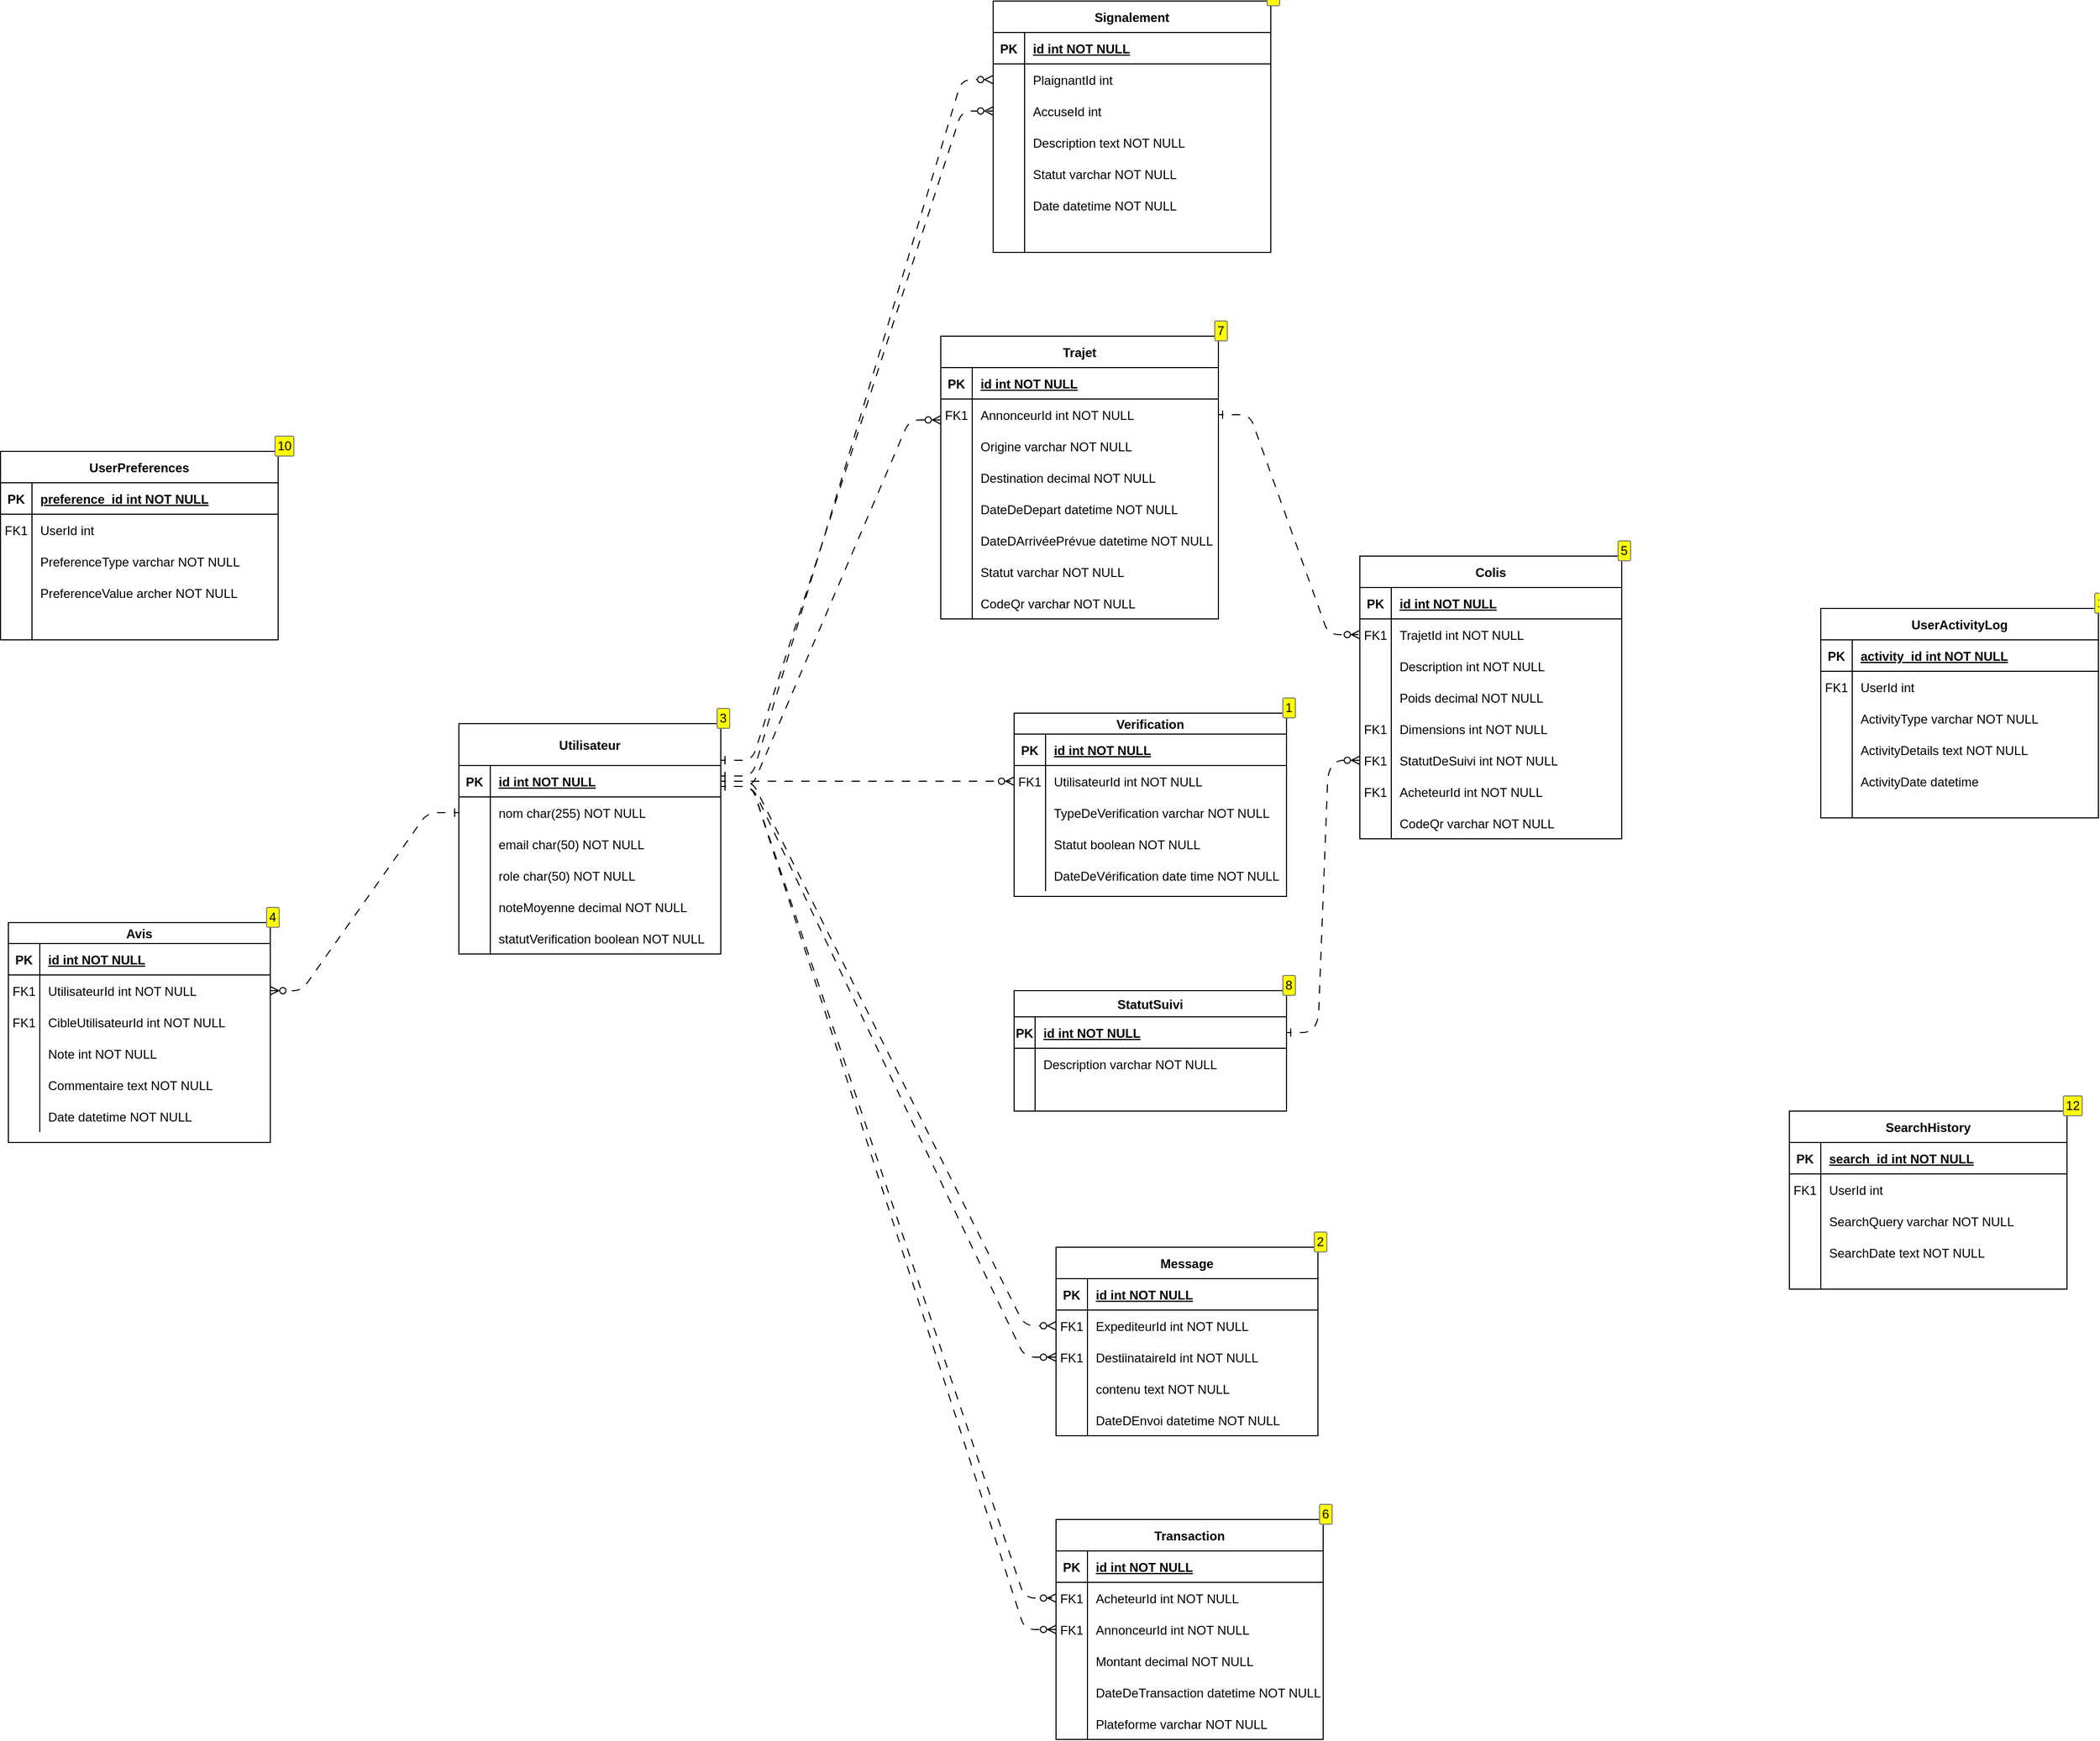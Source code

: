 <mxfile version="23.1.4" type="github">
  <diagram id="R2lEEEUBdFMjLlhIrx00" name="Page-1">
    <mxGraphModel dx="4719" dy="5395" grid="1" gridSize="10" guides="1" tooltips="1" connect="1" arrows="1" fold="1" page="1" pageScale="1" pageWidth="3300" pageHeight="4681" background="none" math="0" shadow="0" extFonts="Permanent Marker^https://fonts.googleapis.com/css?family=Permanent+Marker">
      <root>
        <mxCell id="0" />
        <mxCell id="1" parent="0" />
        <mxCell id="C-vyLk0tnHw3VtMMgP7b-2" value="Verification" style="shape=table;startSize=20;container=1;collapsible=1;childLayout=tableLayout;fixedRows=1;rowLines=0;fontStyle=1;align=center;resizeLast=1;gradientColor=none;swimlaneFillColor=none;fillColor=default;swimlaneLine=1;rounded=0;shadow=0;columnLines=1;arcSize=17;noLabel=0;top=1;horizontal=1;absoluteArcSize=0;enumerate=1;" parent="1" vertex="1">
          <mxGeometry x="570" y="90" width="260" height="175" as="geometry">
            <mxRectangle x="430" y="140" width="110" height="30" as="alternateBounds" />
          </mxGeometry>
        </mxCell>
        <mxCell id="C-vyLk0tnHw3VtMMgP7b-3" value="" style="shape=partialRectangle;collapsible=0;dropTarget=0;pointerEvents=0;fillColor=none;points=[[0,0.5],[1,0.5]];portConstraint=eastwest;top=0;left=0;right=0;bottom=1;strokeColor=inherit;" parent="C-vyLk0tnHw3VtMMgP7b-2" vertex="1">
          <mxGeometry y="20" width="260" height="30" as="geometry" />
        </mxCell>
        <mxCell id="C-vyLk0tnHw3VtMMgP7b-4" value="PK" style="shape=partialRectangle;overflow=hidden;connectable=0;fillColor=none;top=0;left=0;bottom=0;right=0;fontStyle=1;" parent="C-vyLk0tnHw3VtMMgP7b-3" vertex="1">
          <mxGeometry width="30" height="30" as="geometry">
            <mxRectangle width="30" height="30" as="alternateBounds" />
          </mxGeometry>
        </mxCell>
        <mxCell id="C-vyLk0tnHw3VtMMgP7b-5" value="id int NOT NULL " style="shape=partialRectangle;overflow=hidden;connectable=0;fillColor=none;top=0;left=0;bottom=0;right=0;align=left;spacingLeft=6;fontStyle=5;" parent="C-vyLk0tnHw3VtMMgP7b-3" vertex="1">
          <mxGeometry x="30" width="230" height="30" as="geometry">
            <mxRectangle width="230" height="30" as="alternateBounds" />
          </mxGeometry>
        </mxCell>
        <mxCell id="C-vyLk0tnHw3VtMMgP7b-6" value="" style="shape=partialRectangle;collapsible=0;dropTarget=0;pointerEvents=0;fillColor=none;points=[[0,0.5],[1,0.5]];portConstraint=eastwest;top=0;left=0;right=0;bottom=0;" parent="C-vyLk0tnHw3VtMMgP7b-2" vertex="1">
          <mxGeometry y="50" width="260" height="30" as="geometry" />
        </mxCell>
        <mxCell id="C-vyLk0tnHw3VtMMgP7b-7" value="FK1" style="shape=partialRectangle;overflow=hidden;connectable=0;fillColor=none;top=0;left=0;bottom=0;right=0;" parent="C-vyLk0tnHw3VtMMgP7b-6" vertex="1">
          <mxGeometry width="30" height="30" as="geometry">
            <mxRectangle width="30" height="30" as="alternateBounds" />
          </mxGeometry>
        </mxCell>
        <mxCell id="C-vyLk0tnHw3VtMMgP7b-8" value="UtilisateurId int NOT NULL" style="shape=partialRectangle;overflow=hidden;connectable=0;fillColor=none;top=0;left=0;bottom=0;right=0;align=left;spacingLeft=6;verticalAlign=middle;" parent="C-vyLk0tnHw3VtMMgP7b-6" vertex="1">
          <mxGeometry x="30" width="230" height="30" as="geometry">
            <mxRectangle width="230" height="30" as="alternateBounds" />
          </mxGeometry>
        </mxCell>
        <mxCell id="C-vyLk0tnHw3VtMMgP7b-9" value="" style="shape=partialRectangle;collapsible=0;dropTarget=0;pointerEvents=0;fillColor=none;points=[[0,0.5],[1,0.5]];portConstraint=eastwest;top=0;left=0;right=0;bottom=0;" parent="C-vyLk0tnHw3VtMMgP7b-2" vertex="1">
          <mxGeometry y="80" width="260" height="30" as="geometry" />
        </mxCell>
        <mxCell id="C-vyLk0tnHw3VtMMgP7b-10" value="" style="shape=partialRectangle;overflow=hidden;connectable=0;fillColor=none;top=0;left=0;bottom=0;right=0;" parent="C-vyLk0tnHw3VtMMgP7b-9" vertex="1">
          <mxGeometry width="30" height="30" as="geometry">
            <mxRectangle width="30" height="30" as="alternateBounds" />
          </mxGeometry>
        </mxCell>
        <mxCell id="C-vyLk0tnHw3VtMMgP7b-11" value="TypeDeVerification varchar NOT NULL" style="shape=partialRectangle;overflow=hidden;connectable=0;fillColor=none;top=0;left=0;bottom=0;right=0;align=left;spacingLeft=6;allowArrows=1;" parent="C-vyLk0tnHw3VtMMgP7b-9" vertex="1">
          <mxGeometry x="30" width="230" height="30" as="geometry">
            <mxRectangle width="230" height="30" as="alternateBounds" />
          </mxGeometry>
        </mxCell>
        <mxCell id="GG3HkDfQjYQ2vMHkq4_F-69" value="" style="shape=partialRectangle;collapsible=0;dropTarget=0;pointerEvents=0;fillColor=none;points=[[0,0.5],[1,0.5]];portConstraint=eastwest;top=0;left=0;right=0;bottom=0;" vertex="1" parent="C-vyLk0tnHw3VtMMgP7b-2">
          <mxGeometry y="110" width="260" height="30" as="geometry" />
        </mxCell>
        <mxCell id="GG3HkDfQjYQ2vMHkq4_F-70" value="" style="shape=partialRectangle;overflow=hidden;connectable=0;fillColor=none;top=0;left=0;bottom=0;right=0;" vertex="1" parent="GG3HkDfQjYQ2vMHkq4_F-69">
          <mxGeometry width="30" height="30" as="geometry">
            <mxRectangle width="30" height="30" as="alternateBounds" />
          </mxGeometry>
        </mxCell>
        <mxCell id="GG3HkDfQjYQ2vMHkq4_F-71" value="Statut boolean NOT NULL" style="shape=partialRectangle;overflow=hidden;connectable=0;fillColor=none;top=0;left=0;bottom=0;right=0;align=left;spacingLeft=6;" vertex="1" parent="GG3HkDfQjYQ2vMHkq4_F-69">
          <mxGeometry x="30" width="230" height="30" as="geometry">
            <mxRectangle width="230" height="30" as="alternateBounds" />
          </mxGeometry>
        </mxCell>
        <mxCell id="GG3HkDfQjYQ2vMHkq4_F-72" value="" style="shape=partialRectangle;collapsible=0;dropTarget=0;pointerEvents=0;fillColor=none;points=[[0,0.5],[1,0.5]];portConstraint=eastwest;top=0;left=0;right=0;bottom=0;" vertex="1" parent="C-vyLk0tnHw3VtMMgP7b-2">
          <mxGeometry y="140" width="260" height="30" as="geometry" />
        </mxCell>
        <mxCell id="GG3HkDfQjYQ2vMHkq4_F-73" value="" style="shape=partialRectangle;overflow=hidden;connectable=0;fillColor=none;top=0;left=0;bottom=0;right=0;" vertex="1" parent="GG3HkDfQjYQ2vMHkq4_F-72">
          <mxGeometry width="30" height="30" as="geometry">
            <mxRectangle width="30" height="30" as="alternateBounds" />
          </mxGeometry>
        </mxCell>
        <mxCell id="GG3HkDfQjYQ2vMHkq4_F-74" value="DateDeVérification date time NOT NULL" style="shape=partialRectangle;overflow=hidden;connectable=0;fillColor=none;top=0;left=0;bottom=0;right=0;align=left;spacingLeft=6;" vertex="1" parent="GG3HkDfQjYQ2vMHkq4_F-72">
          <mxGeometry x="30" width="230" height="30" as="geometry">
            <mxRectangle width="230" height="30" as="alternateBounds" />
          </mxGeometry>
        </mxCell>
        <mxCell id="C-vyLk0tnHw3VtMMgP7b-1" value="" style="edgeStyle=entityRelationEdgeStyle;endArrow=ERzeroToMany;startArrow=ERone;endFill=1;startFill=0;flowAnimation=1;" parent="1" source="C-vyLk0tnHw3VtMMgP7b-24" target="C-vyLk0tnHw3VtMMgP7b-6" edge="1">
          <mxGeometry width="100" height="100" relative="1" as="geometry">
            <mxPoint x="340" y="720" as="sourcePoint" />
            <mxPoint x="440" y="620" as="targetPoint" />
          </mxGeometry>
        </mxCell>
        <mxCell id="C-vyLk0tnHw3VtMMgP7b-13" value="Message" style="shape=table;startSize=30;container=1;collapsible=1;childLayout=tableLayout;fixedRows=1;rowLines=0;fontStyle=1;align=center;resizeLast=1;enumerate=1;" parent="1" vertex="1">
          <mxGeometry x="610" y="600" width="250" height="180" as="geometry" />
        </mxCell>
        <mxCell id="C-vyLk0tnHw3VtMMgP7b-14" value="" style="shape=partialRectangle;collapsible=0;dropTarget=0;pointerEvents=0;fillColor=none;points=[[0,0.5],[1,0.5]];portConstraint=eastwest;top=0;left=0;right=0;bottom=1;" parent="C-vyLk0tnHw3VtMMgP7b-13" vertex="1">
          <mxGeometry y="30" width="250" height="30" as="geometry" />
        </mxCell>
        <mxCell id="C-vyLk0tnHw3VtMMgP7b-15" value="PK" style="shape=partialRectangle;overflow=hidden;connectable=0;fillColor=none;top=0;left=0;bottom=0;right=0;fontStyle=1;" parent="C-vyLk0tnHw3VtMMgP7b-14" vertex="1">
          <mxGeometry width="30" height="30" as="geometry">
            <mxRectangle width="30" height="30" as="alternateBounds" />
          </mxGeometry>
        </mxCell>
        <mxCell id="C-vyLk0tnHw3VtMMgP7b-16" value="id int NOT NULL " style="shape=partialRectangle;overflow=hidden;connectable=0;fillColor=none;top=0;left=0;bottom=0;right=0;align=left;spacingLeft=6;fontStyle=5;" parent="C-vyLk0tnHw3VtMMgP7b-14" vertex="1">
          <mxGeometry x="30" width="220" height="30" as="geometry">
            <mxRectangle width="220" height="30" as="alternateBounds" />
          </mxGeometry>
        </mxCell>
        <mxCell id="C-vyLk0tnHw3VtMMgP7b-17" value="" style="shape=partialRectangle;collapsible=0;dropTarget=0;pointerEvents=0;fillColor=none;points=[[0,0.5],[1,0.5]];portConstraint=eastwest;top=0;left=0;right=0;bottom=0;" parent="C-vyLk0tnHw3VtMMgP7b-13" vertex="1">
          <mxGeometry y="60" width="250" height="30" as="geometry" />
        </mxCell>
        <mxCell id="C-vyLk0tnHw3VtMMgP7b-18" value="FK1" style="shape=partialRectangle;overflow=hidden;connectable=0;fillColor=none;top=0;left=0;bottom=0;right=0;" parent="C-vyLk0tnHw3VtMMgP7b-17" vertex="1">
          <mxGeometry width="30" height="30" as="geometry">
            <mxRectangle width="30" height="30" as="alternateBounds" />
          </mxGeometry>
        </mxCell>
        <mxCell id="C-vyLk0tnHw3VtMMgP7b-19" value="ExpediteurId int NOT NULL" style="shape=partialRectangle;overflow=hidden;connectable=0;fillColor=none;top=0;left=0;bottom=0;right=0;align=left;spacingLeft=6;" parent="C-vyLk0tnHw3VtMMgP7b-17" vertex="1">
          <mxGeometry x="30" width="220" height="30" as="geometry">
            <mxRectangle width="220" height="30" as="alternateBounds" />
          </mxGeometry>
        </mxCell>
        <mxCell id="GG3HkDfQjYQ2vMHkq4_F-79" value="" style="shape=partialRectangle;collapsible=0;dropTarget=0;pointerEvents=0;fillColor=none;points=[[0,0.5],[1,0.5]];portConstraint=eastwest;top=0;left=0;right=0;bottom=0;" vertex="1" parent="C-vyLk0tnHw3VtMMgP7b-13">
          <mxGeometry y="90" width="250" height="30" as="geometry" />
        </mxCell>
        <mxCell id="GG3HkDfQjYQ2vMHkq4_F-80" value="FK1" style="shape=partialRectangle;overflow=hidden;connectable=0;fillColor=none;top=0;left=0;bottom=0;right=0;" vertex="1" parent="GG3HkDfQjYQ2vMHkq4_F-79">
          <mxGeometry width="30" height="30" as="geometry">
            <mxRectangle width="30" height="30" as="alternateBounds" />
          </mxGeometry>
        </mxCell>
        <mxCell id="GG3HkDfQjYQ2vMHkq4_F-81" value="DestiinataireId int NOT NULL" style="shape=partialRectangle;overflow=hidden;connectable=0;fillColor=none;top=0;left=0;bottom=0;right=0;align=left;spacingLeft=6;" vertex="1" parent="GG3HkDfQjYQ2vMHkq4_F-79">
          <mxGeometry x="30" width="220" height="30" as="geometry">
            <mxRectangle width="220" height="30" as="alternateBounds" />
          </mxGeometry>
        </mxCell>
        <mxCell id="C-vyLk0tnHw3VtMMgP7b-20" value="" style="shape=partialRectangle;collapsible=0;dropTarget=0;pointerEvents=0;fillColor=none;points=[[0,0.5],[1,0.5]];portConstraint=eastwest;top=0;left=0;right=0;bottom=0;" parent="C-vyLk0tnHw3VtMMgP7b-13" vertex="1">
          <mxGeometry y="120" width="250" height="30" as="geometry" />
        </mxCell>
        <mxCell id="C-vyLk0tnHw3VtMMgP7b-21" value="" style="shape=partialRectangle;overflow=hidden;connectable=0;fillColor=none;top=0;left=0;bottom=0;right=0;" parent="C-vyLk0tnHw3VtMMgP7b-20" vertex="1">
          <mxGeometry width="30" height="30" as="geometry">
            <mxRectangle width="30" height="30" as="alternateBounds" />
          </mxGeometry>
        </mxCell>
        <mxCell id="C-vyLk0tnHw3VtMMgP7b-22" value="contenu text NOT NULL" style="shape=partialRectangle;overflow=hidden;connectable=0;fillColor=none;top=0;left=0;bottom=0;right=0;align=left;spacingLeft=6;" parent="C-vyLk0tnHw3VtMMgP7b-20" vertex="1">
          <mxGeometry x="30" width="220" height="30" as="geometry">
            <mxRectangle width="220" height="30" as="alternateBounds" />
          </mxGeometry>
        </mxCell>
        <mxCell id="GG3HkDfQjYQ2vMHkq4_F-105" value="" style="shape=partialRectangle;collapsible=0;dropTarget=0;pointerEvents=0;fillColor=none;points=[[0,0.5],[1,0.5]];portConstraint=eastwest;top=0;left=0;right=0;bottom=0;" vertex="1" parent="C-vyLk0tnHw3VtMMgP7b-13">
          <mxGeometry y="150" width="250" height="30" as="geometry" />
        </mxCell>
        <mxCell id="GG3HkDfQjYQ2vMHkq4_F-106" value="" style="shape=partialRectangle;overflow=hidden;connectable=0;fillColor=none;top=0;left=0;bottom=0;right=0;" vertex="1" parent="GG3HkDfQjYQ2vMHkq4_F-105">
          <mxGeometry width="30" height="30" as="geometry">
            <mxRectangle width="30" height="30" as="alternateBounds" />
          </mxGeometry>
        </mxCell>
        <mxCell id="GG3HkDfQjYQ2vMHkq4_F-107" value="DateDEnvoi datetime NOT NULL" style="shape=partialRectangle;overflow=hidden;connectable=0;fillColor=none;top=0;left=0;bottom=0;right=0;align=left;spacingLeft=6;" vertex="1" parent="GG3HkDfQjYQ2vMHkq4_F-105">
          <mxGeometry x="30" width="220" height="30" as="geometry">
            <mxRectangle width="220" height="30" as="alternateBounds" />
          </mxGeometry>
        </mxCell>
        <mxCell id="C-vyLk0tnHw3VtMMgP7b-23" value="Utilisateur" style="shape=table;startSize=40;container=1;collapsible=1;childLayout=tableLayout;fixedRows=1;rowLines=0;fontStyle=1;align=center;resizeLast=1;moveCells=1;enumerate=1;" parent="1" vertex="1">
          <mxGeometry x="40" y="100" width="250" height="220" as="geometry" />
        </mxCell>
        <mxCell id="C-vyLk0tnHw3VtMMgP7b-24" value="" style="shape=partialRectangle;collapsible=0;dropTarget=0;pointerEvents=0;fillColor=none;points=[[0,0.5],[1,0.5]];portConstraint=eastwest;top=0;left=0;right=0;bottom=1;" parent="C-vyLk0tnHw3VtMMgP7b-23" vertex="1">
          <mxGeometry y="40" width="250" height="30" as="geometry" />
        </mxCell>
        <mxCell id="C-vyLk0tnHw3VtMMgP7b-25" value="PK" style="shape=partialRectangle;overflow=hidden;connectable=0;fillColor=none;top=0;left=0;bottom=0;right=0;fontStyle=1;" parent="C-vyLk0tnHw3VtMMgP7b-24" vertex="1">
          <mxGeometry width="30" height="30" as="geometry">
            <mxRectangle width="30" height="30" as="alternateBounds" />
          </mxGeometry>
        </mxCell>
        <mxCell id="C-vyLk0tnHw3VtMMgP7b-26" value="id int NOT NULL " style="shape=partialRectangle;overflow=hidden;connectable=0;fillColor=none;top=0;left=0;bottom=0;right=0;align=left;spacingLeft=6;fontStyle=5;" parent="C-vyLk0tnHw3VtMMgP7b-24" vertex="1">
          <mxGeometry x="30" width="220" height="30" as="geometry">
            <mxRectangle width="220" height="30" as="alternateBounds" />
          </mxGeometry>
        </mxCell>
        <mxCell id="C-vyLk0tnHw3VtMMgP7b-27" value="" style="shape=partialRectangle;collapsible=0;dropTarget=0;pointerEvents=0;fillColor=none;points=[[0,0.5],[1,0.5]];portConstraint=eastwest;top=0;left=0;right=0;bottom=0;" parent="C-vyLk0tnHw3VtMMgP7b-23" vertex="1">
          <mxGeometry y="70" width="250" height="30" as="geometry" />
        </mxCell>
        <mxCell id="C-vyLk0tnHw3VtMMgP7b-28" value="" style="shape=partialRectangle;overflow=hidden;connectable=0;fillColor=none;top=0;left=0;bottom=0;right=0;" parent="C-vyLk0tnHw3VtMMgP7b-27" vertex="1">
          <mxGeometry width="30" height="30" as="geometry">
            <mxRectangle width="30" height="30" as="alternateBounds" />
          </mxGeometry>
        </mxCell>
        <mxCell id="C-vyLk0tnHw3VtMMgP7b-29" value="nom char(255) NOT NULL" style="shape=partialRectangle;overflow=hidden;connectable=0;fillColor=none;top=0;left=0;bottom=0;right=0;align=left;spacingLeft=6;" parent="C-vyLk0tnHw3VtMMgP7b-27" vertex="1">
          <mxGeometry x="30" width="220" height="30" as="geometry">
            <mxRectangle width="220" height="30" as="alternateBounds" />
          </mxGeometry>
        </mxCell>
        <mxCell id="GG3HkDfQjYQ2vMHkq4_F-17" value="" style="shape=partialRectangle;collapsible=0;dropTarget=0;pointerEvents=0;fillColor=none;points=[[0,0.5],[1,0.5]];portConstraint=eastwest;top=0;left=0;right=0;bottom=0;" vertex="1" parent="C-vyLk0tnHw3VtMMgP7b-23">
          <mxGeometry y="100" width="250" height="30" as="geometry" />
        </mxCell>
        <mxCell id="GG3HkDfQjYQ2vMHkq4_F-18" value="" style="shape=partialRectangle;overflow=hidden;connectable=0;fillColor=none;top=0;left=0;bottom=0;right=0;" vertex="1" parent="GG3HkDfQjYQ2vMHkq4_F-17">
          <mxGeometry width="30" height="30" as="geometry">
            <mxRectangle width="30" height="30" as="alternateBounds" />
          </mxGeometry>
        </mxCell>
        <mxCell id="GG3HkDfQjYQ2vMHkq4_F-19" value="email char(50) NOT NULL" style="shape=partialRectangle;overflow=hidden;connectable=0;fillColor=none;top=0;left=0;bottom=0;right=0;align=left;spacingLeft=6;" vertex="1" parent="GG3HkDfQjYQ2vMHkq4_F-17">
          <mxGeometry x="30" width="220" height="30" as="geometry">
            <mxRectangle width="220" height="30" as="alternateBounds" />
          </mxGeometry>
        </mxCell>
        <mxCell id="GG3HkDfQjYQ2vMHkq4_F-20" value="" style="shape=partialRectangle;collapsible=0;dropTarget=0;pointerEvents=0;fillColor=none;points=[[0,0.5],[1,0.5]];portConstraint=eastwest;top=0;left=0;right=0;bottom=0;" vertex="1" parent="C-vyLk0tnHw3VtMMgP7b-23">
          <mxGeometry y="130" width="250" height="30" as="geometry" />
        </mxCell>
        <mxCell id="GG3HkDfQjYQ2vMHkq4_F-21" value="" style="shape=partialRectangle;overflow=hidden;connectable=0;fillColor=none;top=0;left=0;bottom=0;right=0;" vertex="1" parent="GG3HkDfQjYQ2vMHkq4_F-20">
          <mxGeometry width="30" height="30" as="geometry">
            <mxRectangle width="30" height="30" as="alternateBounds" />
          </mxGeometry>
        </mxCell>
        <mxCell id="GG3HkDfQjYQ2vMHkq4_F-22" value="role char(50) NOT NULL" style="shape=partialRectangle;overflow=hidden;connectable=0;fillColor=none;top=0;left=0;bottom=0;right=0;align=left;spacingLeft=6;" vertex="1" parent="GG3HkDfQjYQ2vMHkq4_F-20">
          <mxGeometry x="30" width="220" height="30" as="geometry">
            <mxRectangle width="220" height="30" as="alternateBounds" />
          </mxGeometry>
        </mxCell>
        <mxCell id="GG3HkDfQjYQ2vMHkq4_F-40" value="" style="shape=partialRectangle;collapsible=0;dropTarget=0;pointerEvents=0;fillColor=none;points=[[0,0.5],[1,0.5]];portConstraint=eastwest;top=0;left=0;right=0;bottom=0;" vertex="1" parent="C-vyLk0tnHw3VtMMgP7b-23">
          <mxGeometry y="160" width="250" height="30" as="geometry" />
        </mxCell>
        <mxCell id="GG3HkDfQjYQ2vMHkq4_F-41" value="" style="shape=partialRectangle;overflow=hidden;connectable=0;fillColor=none;top=0;left=0;bottom=0;right=0;" vertex="1" parent="GG3HkDfQjYQ2vMHkq4_F-40">
          <mxGeometry width="30" height="30" as="geometry">
            <mxRectangle width="30" height="30" as="alternateBounds" />
          </mxGeometry>
        </mxCell>
        <mxCell id="GG3HkDfQjYQ2vMHkq4_F-42" value="noteMoyenne decimal NOT NULL" style="shape=partialRectangle;overflow=hidden;connectable=0;fillColor=none;top=0;left=0;bottom=0;right=0;align=left;spacingLeft=6;" vertex="1" parent="GG3HkDfQjYQ2vMHkq4_F-40">
          <mxGeometry x="30" width="220" height="30" as="geometry">
            <mxRectangle width="220" height="30" as="alternateBounds" />
          </mxGeometry>
        </mxCell>
        <mxCell id="GG3HkDfQjYQ2vMHkq4_F-43" value="" style="shape=partialRectangle;collapsible=0;dropTarget=0;pointerEvents=0;fillColor=none;points=[[0,0.5],[1,0.5]];portConstraint=eastwest;top=0;left=0;right=0;bottom=0;" vertex="1" parent="C-vyLk0tnHw3VtMMgP7b-23">
          <mxGeometry y="190" width="250" height="30" as="geometry" />
        </mxCell>
        <mxCell id="GG3HkDfQjYQ2vMHkq4_F-44" value="" style="shape=partialRectangle;overflow=hidden;connectable=0;fillColor=none;top=0;left=0;bottom=0;right=0;" vertex="1" parent="GG3HkDfQjYQ2vMHkq4_F-43">
          <mxGeometry width="30" height="30" as="geometry">
            <mxRectangle width="30" height="30" as="alternateBounds" />
          </mxGeometry>
        </mxCell>
        <mxCell id="GG3HkDfQjYQ2vMHkq4_F-45" value="statutVerification boolean NOT NULL" style="shape=partialRectangle;overflow=hidden;connectable=0;fillColor=none;top=0;left=0;bottom=0;right=0;align=left;spacingLeft=6;" vertex="1" parent="GG3HkDfQjYQ2vMHkq4_F-43">
          <mxGeometry x="30" width="220" height="30" as="geometry">
            <mxRectangle width="220" height="30" as="alternateBounds" />
          </mxGeometry>
        </mxCell>
        <mxCell id="GG3HkDfQjYQ2vMHkq4_F-88" value="" style="edgeStyle=entityRelationEdgeStyle;endArrow=ERzeroToMany;startArrow=ERone;endFill=1;startFill=0;entryX=0;entryY=0.5;entryDx=0;entryDy=0;exitX=1;exitY=0.5;exitDx=0;exitDy=0;flowAnimation=1;" edge="1" parent="1" source="C-vyLk0tnHw3VtMMgP7b-24" target="C-vyLk0tnHw3VtMMgP7b-17">
          <mxGeometry width="100" height="100" relative="1" as="geometry">
            <mxPoint x="300" y="165" as="sourcePoint" />
            <mxPoint x="435" y="250" as="targetPoint" />
            <Array as="points">
              <mxPoint x="300" y="150" />
            </Array>
          </mxGeometry>
        </mxCell>
        <mxCell id="GG3HkDfQjYQ2vMHkq4_F-89" value="" style="edgeStyle=entityRelationEdgeStyle;endArrow=ERzeroToMany;startArrow=ERone;endFill=1;startFill=0;entryX=0;entryY=0.5;entryDx=0;entryDy=0;flowAnimation=1;" edge="1" parent="1" target="GG3HkDfQjYQ2vMHkq4_F-79">
          <mxGeometry width="100" height="100" relative="1" as="geometry">
            <mxPoint x="290" y="160" as="sourcePoint" />
            <mxPoint x="425" y="245" as="targetPoint" />
          </mxGeometry>
        </mxCell>
        <mxCell id="GG3HkDfQjYQ2vMHkq4_F-111" value="Avis" style="shape=table;startSize=20;container=1;collapsible=1;childLayout=tableLayout;fixedRows=1;rowLines=0;fontStyle=1;align=center;resizeLast=1;enumerate=1;" vertex="1" parent="1">
          <mxGeometry x="-390" y="290" width="250" height="210" as="geometry" />
        </mxCell>
        <mxCell id="GG3HkDfQjYQ2vMHkq4_F-112" value="" style="shape=partialRectangle;collapsible=0;dropTarget=0;pointerEvents=0;fillColor=none;points=[[0,0.5],[1,0.5]];portConstraint=eastwest;top=0;left=0;right=0;bottom=1;" vertex="1" parent="GG3HkDfQjYQ2vMHkq4_F-111">
          <mxGeometry y="20" width="250" height="30" as="geometry" />
        </mxCell>
        <mxCell id="GG3HkDfQjYQ2vMHkq4_F-113" value="PK" style="shape=partialRectangle;overflow=hidden;connectable=0;fillColor=none;top=0;left=0;bottom=0;right=0;fontStyle=1;" vertex="1" parent="GG3HkDfQjYQ2vMHkq4_F-112">
          <mxGeometry width="30" height="30" as="geometry">
            <mxRectangle width="30" height="30" as="alternateBounds" />
          </mxGeometry>
        </mxCell>
        <mxCell id="GG3HkDfQjYQ2vMHkq4_F-114" value="id int NOT NULL " style="shape=partialRectangle;overflow=hidden;connectable=0;fillColor=none;top=0;left=0;bottom=0;right=0;align=left;spacingLeft=6;fontStyle=5;" vertex="1" parent="GG3HkDfQjYQ2vMHkq4_F-112">
          <mxGeometry x="30" width="220" height="30" as="geometry">
            <mxRectangle width="220" height="30" as="alternateBounds" />
          </mxGeometry>
        </mxCell>
        <mxCell id="GG3HkDfQjYQ2vMHkq4_F-115" value="" style="shape=partialRectangle;collapsible=0;dropTarget=0;pointerEvents=0;fillColor=none;points=[[0,0.5],[1,0.5]];portConstraint=eastwest;top=0;left=0;right=0;bottom=0;" vertex="1" parent="GG3HkDfQjYQ2vMHkq4_F-111">
          <mxGeometry y="50" width="250" height="30" as="geometry" />
        </mxCell>
        <mxCell id="GG3HkDfQjYQ2vMHkq4_F-116" value="FK1" style="shape=partialRectangle;overflow=hidden;connectable=0;fillColor=none;top=0;left=0;bottom=0;right=0;" vertex="1" parent="GG3HkDfQjYQ2vMHkq4_F-115">
          <mxGeometry width="30" height="30" as="geometry">
            <mxRectangle width="30" height="30" as="alternateBounds" />
          </mxGeometry>
        </mxCell>
        <mxCell id="GG3HkDfQjYQ2vMHkq4_F-117" value="UtilisateurId int NOT NULL" style="shape=partialRectangle;overflow=hidden;connectable=0;fillColor=none;top=0;left=0;bottom=0;right=0;align=left;spacingLeft=6;" vertex="1" parent="GG3HkDfQjYQ2vMHkq4_F-115">
          <mxGeometry x="30" width="220" height="30" as="geometry">
            <mxRectangle width="220" height="30" as="alternateBounds" />
          </mxGeometry>
        </mxCell>
        <mxCell id="GG3HkDfQjYQ2vMHkq4_F-118" value="" style="shape=partialRectangle;collapsible=0;dropTarget=0;pointerEvents=0;fillColor=none;points=[[0,0.5],[1,0.5]];portConstraint=eastwest;top=0;left=0;right=0;bottom=0;" vertex="1" parent="GG3HkDfQjYQ2vMHkq4_F-111">
          <mxGeometry y="80" width="250" height="30" as="geometry" />
        </mxCell>
        <mxCell id="GG3HkDfQjYQ2vMHkq4_F-119" value="FK1" style="shape=partialRectangle;overflow=hidden;connectable=0;fillColor=none;top=0;left=0;bottom=0;right=0;" vertex="1" parent="GG3HkDfQjYQ2vMHkq4_F-118">
          <mxGeometry width="30" height="30" as="geometry">
            <mxRectangle width="30" height="30" as="alternateBounds" />
          </mxGeometry>
        </mxCell>
        <mxCell id="GG3HkDfQjYQ2vMHkq4_F-120" value="CibleUtilisateurId int NOT NULL" style="shape=partialRectangle;overflow=hidden;connectable=0;fillColor=none;top=0;left=0;bottom=0;right=0;align=left;spacingLeft=6;" vertex="1" parent="GG3HkDfQjYQ2vMHkq4_F-118">
          <mxGeometry x="30" width="220" height="30" as="geometry">
            <mxRectangle width="220" height="30" as="alternateBounds" />
          </mxGeometry>
        </mxCell>
        <mxCell id="GG3HkDfQjYQ2vMHkq4_F-121" value="" style="shape=partialRectangle;collapsible=0;dropTarget=0;pointerEvents=0;fillColor=none;points=[[0,0.5],[1,0.5]];portConstraint=eastwest;top=0;left=0;right=0;bottom=0;" vertex="1" parent="GG3HkDfQjYQ2vMHkq4_F-111">
          <mxGeometry y="110" width="250" height="30" as="geometry" />
        </mxCell>
        <mxCell id="GG3HkDfQjYQ2vMHkq4_F-122" value="" style="shape=partialRectangle;overflow=hidden;connectable=0;fillColor=none;top=0;left=0;bottom=0;right=0;" vertex="1" parent="GG3HkDfQjYQ2vMHkq4_F-121">
          <mxGeometry width="30" height="30" as="geometry">
            <mxRectangle width="30" height="30" as="alternateBounds" />
          </mxGeometry>
        </mxCell>
        <mxCell id="GG3HkDfQjYQ2vMHkq4_F-123" value="Note int NOT NULL" style="shape=partialRectangle;overflow=hidden;connectable=0;fillColor=none;top=0;left=0;bottom=0;right=0;align=left;spacingLeft=6;" vertex="1" parent="GG3HkDfQjYQ2vMHkq4_F-121">
          <mxGeometry x="30" width="220" height="30" as="geometry">
            <mxRectangle width="220" height="30" as="alternateBounds" />
          </mxGeometry>
        </mxCell>
        <mxCell id="GG3HkDfQjYQ2vMHkq4_F-124" value="" style="shape=partialRectangle;collapsible=0;dropTarget=0;pointerEvents=0;fillColor=none;points=[[0,0.5],[1,0.5]];portConstraint=eastwest;top=0;left=0;right=0;bottom=0;" vertex="1" parent="GG3HkDfQjYQ2vMHkq4_F-111">
          <mxGeometry y="140" width="250" height="30" as="geometry" />
        </mxCell>
        <mxCell id="GG3HkDfQjYQ2vMHkq4_F-125" value="" style="shape=partialRectangle;overflow=hidden;connectable=0;fillColor=none;top=0;left=0;bottom=0;right=0;" vertex="1" parent="GG3HkDfQjYQ2vMHkq4_F-124">
          <mxGeometry width="30" height="30" as="geometry">
            <mxRectangle width="30" height="30" as="alternateBounds" />
          </mxGeometry>
        </mxCell>
        <mxCell id="GG3HkDfQjYQ2vMHkq4_F-126" value="Commentaire text NOT NULL" style="shape=partialRectangle;overflow=hidden;connectable=0;fillColor=none;top=0;left=0;bottom=0;right=0;align=left;spacingLeft=6;" vertex="1" parent="GG3HkDfQjYQ2vMHkq4_F-124">
          <mxGeometry x="30" width="220" height="30" as="geometry">
            <mxRectangle width="220" height="30" as="alternateBounds" />
          </mxGeometry>
        </mxCell>
        <mxCell id="GG3HkDfQjYQ2vMHkq4_F-127" value="" style="shape=partialRectangle;collapsible=0;dropTarget=0;pointerEvents=0;fillColor=none;points=[[0,0.5],[1,0.5]];portConstraint=eastwest;top=0;left=0;right=0;bottom=0;" vertex="1" parent="GG3HkDfQjYQ2vMHkq4_F-111">
          <mxGeometry y="170" width="250" height="30" as="geometry" />
        </mxCell>
        <mxCell id="GG3HkDfQjYQ2vMHkq4_F-128" value="" style="shape=partialRectangle;overflow=hidden;connectable=0;fillColor=none;top=0;left=0;bottom=0;right=0;" vertex="1" parent="GG3HkDfQjYQ2vMHkq4_F-127">
          <mxGeometry width="30" height="30" as="geometry">
            <mxRectangle width="30" height="30" as="alternateBounds" />
          </mxGeometry>
        </mxCell>
        <mxCell id="GG3HkDfQjYQ2vMHkq4_F-129" value="Date datetime NOT NULL" style="shape=partialRectangle;overflow=hidden;connectable=0;fillColor=none;top=0;left=0;bottom=0;right=0;align=left;spacingLeft=6;" vertex="1" parent="GG3HkDfQjYQ2vMHkq4_F-127">
          <mxGeometry x="30" width="220" height="30" as="geometry">
            <mxRectangle width="220" height="30" as="alternateBounds" />
          </mxGeometry>
        </mxCell>
        <mxCell id="GG3HkDfQjYQ2vMHkq4_F-130" value="Colis" style="shape=table;startSize=30;container=1;collapsible=1;childLayout=tableLayout;fixedRows=1;rowLines=0;fontStyle=1;align=center;resizeLast=1;enumerate=1;" vertex="1" parent="1">
          <mxGeometry x="900" y="-60" width="250" height="270" as="geometry" />
        </mxCell>
        <mxCell id="GG3HkDfQjYQ2vMHkq4_F-131" value="" style="shape=partialRectangle;collapsible=0;dropTarget=0;pointerEvents=0;fillColor=none;points=[[0,0.5],[1,0.5]];portConstraint=eastwest;top=0;left=0;right=0;bottom=1;" vertex="1" parent="GG3HkDfQjYQ2vMHkq4_F-130">
          <mxGeometry y="30" width="250" height="30" as="geometry" />
        </mxCell>
        <mxCell id="GG3HkDfQjYQ2vMHkq4_F-132" value="PK" style="shape=partialRectangle;overflow=hidden;connectable=0;fillColor=none;top=0;left=0;bottom=0;right=0;fontStyle=1;" vertex="1" parent="GG3HkDfQjYQ2vMHkq4_F-131">
          <mxGeometry width="30" height="30" as="geometry">
            <mxRectangle width="30" height="30" as="alternateBounds" />
          </mxGeometry>
        </mxCell>
        <mxCell id="GG3HkDfQjYQ2vMHkq4_F-133" value="id int NOT NULL " style="shape=partialRectangle;overflow=hidden;connectable=0;fillColor=none;top=0;left=0;bottom=0;right=0;align=left;spacingLeft=6;fontStyle=5;" vertex="1" parent="GG3HkDfQjYQ2vMHkq4_F-131">
          <mxGeometry x="30" width="220" height="30" as="geometry">
            <mxRectangle width="220" height="30" as="alternateBounds" />
          </mxGeometry>
        </mxCell>
        <mxCell id="GG3HkDfQjYQ2vMHkq4_F-134" value="" style="shape=partialRectangle;collapsible=0;dropTarget=0;pointerEvents=0;fillColor=none;points=[[0,0.5],[1,0.5]];portConstraint=eastwest;top=0;left=0;right=0;bottom=0;" vertex="1" parent="GG3HkDfQjYQ2vMHkq4_F-130">
          <mxGeometry y="60" width="250" height="30" as="geometry" />
        </mxCell>
        <mxCell id="GG3HkDfQjYQ2vMHkq4_F-135" value="FK1" style="shape=partialRectangle;overflow=hidden;connectable=0;fillColor=none;top=0;left=0;bottom=0;right=0;" vertex="1" parent="GG3HkDfQjYQ2vMHkq4_F-134">
          <mxGeometry width="30" height="30" as="geometry">
            <mxRectangle width="30" height="30" as="alternateBounds" />
          </mxGeometry>
        </mxCell>
        <mxCell id="GG3HkDfQjYQ2vMHkq4_F-136" value="TrajetId int NOT NULL" style="shape=partialRectangle;overflow=hidden;connectable=0;fillColor=none;top=0;left=0;bottom=0;right=0;align=left;spacingLeft=6;" vertex="1" parent="GG3HkDfQjYQ2vMHkq4_F-134">
          <mxGeometry x="30" width="220" height="30" as="geometry">
            <mxRectangle width="220" height="30" as="alternateBounds" />
          </mxGeometry>
        </mxCell>
        <mxCell id="GG3HkDfQjYQ2vMHkq4_F-137" value="" style="shape=partialRectangle;collapsible=0;dropTarget=0;pointerEvents=0;fillColor=none;points=[[0,0.5],[1,0.5]];portConstraint=eastwest;top=0;left=0;right=0;bottom=0;" vertex="1" parent="GG3HkDfQjYQ2vMHkq4_F-130">
          <mxGeometry y="90" width="250" height="30" as="geometry" />
        </mxCell>
        <mxCell id="GG3HkDfQjYQ2vMHkq4_F-138" value="" style="shape=partialRectangle;overflow=hidden;connectable=0;fillColor=none;top=0;left=0;bottom=0;right=0;" vertex="1" parent="GG3HkDfQjYQ2vMHkq4_F-137">
          <mxGeometry width="30" height="30" as="geometry">
            <mxRectangle width="30" height="30" as="alternateBounds" />
          </mxGeometry>
        </mxCell>
        <mxCell id="GG3HkDfQjYQ2vMHkq4_F-139" value="Description int NOT NULL" style="shape=partialRectangle;overflow=hidden;connectable=0;fillColor=none;top=0;left=0;bottom=0;right=0;align=left;spacingLeft=6;" vertex="1" parent="GG3HkDfQjYQ2vMHkq4_F-137">
          <mxGeometry x="30" width="220" height="30" as="geometry">
            <mxRectangle width="220" height="30" as="alternateBounds" />
          </mxGeometry>
        </mxCell>
        <mxCell id="GG3HkDfQjYQ2vMHkq4_F-140" value="" style="shape=partialRectangle;collapsible=0;dropTarget=0;pointerEvents=0;fillColor=none;points=[[0,0.5],[1,0.5]];portConstraint=eastwest;top=0;left=0;right=0;bottom=0;" vertex="1" parent="GG3HkDfQjYQ2vMHkq4_F-130">
          <mxGeometry y="120" width="250" height="30" as="geometry" />
        </mxCell>
        <mxCell id="GG3HkDfQjYQ2vMHkq4_F-141" value="" style="shape=partialRectangle;overflow=hidden;connectable=0;fillColor=none;top=0;left=0;bottom=0;right=0;" vertex="1" parent="GG3HkDfQjYQ2vMHkq4_F-140">
          <mxGeometry width="30" height="30" as="geometry">
            <mxRectangle width="30" height="30" as="alternateBounds" />
          </mxGeometry>
        </mxCell>
        <mxCell id="GG3HkDfQjYQ2vMHkq4_F-142" value="Poids decimal NOT NULL" style="shape=partialRectangle;overflow=hidden;connectable=0;fillColor=none;top=0;left=0;bottom=0;right=0;align=left;spacingLeft=6;" vertex="1" parent="GG3HkDfQjYQ2vMHkq4_F-140">
          <mxGeometry x="30" width="220" height="30" as="geometry">
            <mxRectangle width="220" height="30" as="alternateBounds" />
          </mxGeometry>
        </mxCell>
        <mxCell id="GG3HkDfQjYQ2vMHkq4_F-143" value="" style="shape=partialRectangle;collapsible=0;dropTarget=0;pointerEvents=0;fillColor=none;points=[[0,0.5],[1,0.5]];portConstraint=eastwest;top=0;left=0;right=0;bottom=0;" vertex="1" parent="GG3HkDfQjYQ2vMHkq4_F-130">
          <mxGeometry y="150" width="250" height="30" as="geometry" />
        </mxCell>
        <mxCell id="GG3HkDfQjYQ2vMHkq4_F-144" value="FK1" style="shape=partialRectangle;overflow=hidden;connectable=0;fillColor=none;top=0;left=0;bottom=0;right=0;" vertex="1" parent="GG3HkDfQjYQ2vMHkq4_F-143">
          <mxGeometry width="30" height="30" as="geometry">
            <mxRectangle width="30" height="30" as="alternateBounds" />
          </mxGeometry>
        </mxCell>
        <mxCell id="GG3HkDfQjYQ2vMHkq4_F-145" value="Dimensions int NOT NULL" style="shape=partialRectangle;overflow=hidden;connectable=0;fillColor=none;top=0;left=0;bottom=0;right=0;align=left;spacingLeft=6;" vertex="1" parent="GG3HkDfQjYQ2vMHkq4_F-143">
          <mxGeometry x="30" width="220" height="30" as="geometry">
            <mxRectangle width="220" height="30" as="alternateBounds" />
          </mxGeometry>
        </mxCell>
        <mxCell id="GG3HkDfQjYQ2vMHkq4_F-334" value="" style="shape=partialRectangle;collapsible=0;dropTarget=0;pointerEvents=0;fillColor=none;points=[[0,0.5],[1,0.5]];portConstraint=eastwest;top=0;left=0;right=0;bottom=0;" vertex="1" parent="GG3HkDfQjYQ2vMHkq4_F-130">
          <mxGeometry y="180" width="250" height="30" as="geometry" />
        </mxCell>
        <mxCell id="GG3HkDfQjYQ2vMHkq4_F-335" value="FK1" style="shape=partialRectangle;overflow=hidden;connectable=0;fillColor=none;top=0;left=0;bottom=0;right=0;" vertex="1" parent="GG3HkDfQjYQ2vMHkq4_F-334">
          <mxGeometry width="30" height="30" as="geometry">
            <mxRectangle width="30" height="30" as="alternateBounds" />
          </mxGeometry>
        </mxCell>
        <mxCell id="GG3HkDfQjYQ2vMHkq4_F-336" value="StatutDeSuivi int NOT NULL" style="shape=partialRectangle;overflow=hidden;connectable=0;fillColor=none;top=0;left=0;bottom=0;right=0;align=left;spacingLeft=6;" vertex="1" parent="GG3HkDfQjYQ2vMHkq4_F-334">
          <mxGeometry x="30" width="220" height="30" as="geometry">
            <mxRectangle width="220" height="30" as="alternateBounds" />
          </mxGeometry>
        </mxCell>
        <mxCell id="GG3HkDfQjYQ2vMHkq4_F-149" value="" style="shape=partialRectangle;collapsible=0;dropTarget=0;pointerEvents=0;fillColor=none;points=[[0,0.5],[1,0.5]];portConstraint=eastwest;top=0;left=0;right=0;bottom=0;" vertex="1" parent="GG3HkDfQjYQ2vMHkq4_F-130">
          <mxGeometry y="210" width="250" height="30" as="geometry" />
        </mxCell>
        <mxCell id="GG3HkDfQjYQ2vMHkq4_F-150" value="FK1" style="shape=partialRectangle;overflow=hidden;connectable=0;fillColor=none;top=0;left=0;bottom=0;right=0;" vertex="1" parent="GG3HkDfQjYQ2vMHkq4_F-149">
          <mxGeometry width="30" height="30" as="geometry">
            <mxRectangle width="30" height="30" as="alternateBounds" />
          </mxGeometry>
        </mxCell>
        <mxCell id="GG3HkDfQjYQ2vMHkq4_F-151" value="AcheteurId int NOT NULL" style="shape=partialRectangle;overflow=hidden;connectable=0;fillColor=none;top=0;left=0;bottom=0;right=0;align=left;spacingLeft=6;" vertex="1" parent="GG3HkDfQjYQ2vMHkq4_F-149">
          <mxGeometry x="30" width="220" height="30" as="geometry">
            <mxRectangle width="220" height="30" as="alternateBounds" />
          </mxGeometry>
        </mxCell>
        <mxCell id="GG3HkDfQjYQ2vMHkq4_F-152" value="" style="shape=partialRectangle;collapsible=0;dropTarget=0;pointerEvents=0;fillColor=none;points=[[0,0.5],[1,0.5]];portConstraint=eastwest;top=0;left=0;right=0;bottom=0;" vertex="1" parent="GG3HkDfQjYQ2vMHkq4_F-130">
          <mxGeometry y="240" width="250" height="30" as="geometry" />
        </mxCell>
        <mxCell id="GG3HkDfQjYQ2vMHkq4_F-153" value="" style="shape=partialRectangle;overflow=hidden;connectable=0;fillColor=none;top=0;left=0;bottom=0;right=0;" vertex="1" parent="GG3HkDfQjYQ2vMHkq4_F-152">
          <mxGeometry width="30" height="30" as="geometry">
            <mxRectangle width="30" height="30" as="alternateBounds" />
          </mxGeometry>
        </mxCell>
        <mxCell id="GG3HkDfQjYQ2vMHkq4_F-154" value="CodeQr varchar NOT NULL" style="shape=partialRectangle;overflow=hidden;connectable=0;fillColor=none;top=0;left=0;bottom=0;right=0;align=left;spacingLeft=6;" vertex="1" parent="GG3HkDfQjYQ2vMHkq4_F-152">
          <mxGeometry x="30" width="220" height="30" as="geometry">
            <mxRectangle width="220" height="30" as="alternateBounds" />
          </mxGeometry>
        </mxCell>
        <mxCell id="GG3HkDfQjYQ2vMHkq4_F-156" value="Transaction" style="shape=table;startSize=30;container=1;collapsible=1;childLayout=tableLayout;fixedRows=1;rowLines=0;fontStyle=1;align=center;resizeLast=1;enumerate=1;" vertex="1" parent="1">
          <mxGeometry x="610" y="860" width="255" height="210" as="geometry" />
        </mxCell>
        <mxCell id="GG3HkDfQjYQ2vMHkq4_F-157" value="" style="shape=partialRectangle;collapsible=0;dropTarget=0;pointerEvents=0;fillColor=none;points=[[0,0.5],[1,0.5]];portConstraint=eastwest;top=0;left=0;right=0;bottom=1;" vertex="1" parent="GG3HkDfQjYQ2vMHkq4_F-156">
          <mxGeometry y="30" width="255" height="30" as="geometry" />
        </mxCell>
        <mxCell id="GG3HkDfQjYQ2vMHkq4_F-158" value="PK" style="shape=partialRectangle;overflow=hidden;connectable=0;fillColor=none;top=0;left=0;bottom=0;right=0;fontStyle=1;" vertex="1" parent="GG3HkDfQjYQ2vMHkq4_F-157">
          <mxGeometry width="30" height="30" as="geometry">
            <mxRectangle width="30" height="30" as="alternateBounds" />
          </mxGeometry>
        </mxCell>
        <mxCell id="GG3HkDfQjYQ2vMHkq4_F-159" value="id int NOT NULL " style="shape=partialRectangle;overflow=hidden;connectable=0;fillColor=none;top=0;left=0;bottom=0;right=0;align=left;spacingLeft=6;fontStyle=5;" vertex="1" parent="GG3HkDfQjYQ2vMHkq4_F-157">
          <mxGeometry x="30" width="225" height="30" as="geometry">
            <mxRectangle width="225" height="30" as="alternateBounds" />
          </mxGeometry>
        </mxCell>
        <mxCell id="GG3HkDfQjYQ2vMHkq4_F-160" value="" style="shape=partialRectangle;collapsible=0;dropTarget=0;pointerEvents=0;fillColor=none;points=[[0,0.5],[1,0.5]];portConstraint=eastwest;top=0;left=0;right=0;bottom=0;" vertex="1" parent="GG3HkDfQjYQ2vMHkq4_F-156">
          <mxGeometry y="60" width="255" height="30" as="geometry" />
        </mxCell>
        <mxCell id="GG3HkDfQjYQ2vMHkq4_F-161" value="FK1" style="shape=partialRectangle;overflow=hidden;connectable=0;fillColor=none;top=0;left=0;bottom=0;right=0;" vertex="1" parent="GG3HkDfQjYQ2vMHkq4_F-160">
          <mxGeometry width="30" height="30" as="geometry">
            <mxRectangle width="30" height="30" as="alternateBounds" />
          </mxGeometry>
        </mxCell>
        <mxCell id="GG3HkDfQjYQ2vMHkq4_F-162" value="AcheteurId int NOT NULL" style="shape=partialRectangle;overflow=hidden;connectable=0;fillColor=none;top=0;left=0;bottom=0;right=0;align=left;spacingLeft=6;" vertex="1" parent="GG3HkDfQjYQ2vMHkq4_F-160">
          <mxGeometry x="30" width="225" height="30" as="geometry">
            <mxRectangle width="225" height="30" as="alternateBounds" />
          </mxGeometry>
        </mxCell>
        <mxCell id="GG3HkDfQjYQ2vMHkq4_F-163" value="" style="shape=partialRectangle;collapsible=0;dropTarget=0;pointerEvents=0;fillColor=none;points=[[0,0.5],[1,0.5]];portConstraint=eastwest;top=0;left=0;right=0;bottom=0;" vertex="1" parent="GG3HkDfQjYQ2vMHkq4_F-156">
          <mxGeometry y="90" width="255" height="30" as="geometry" />
        </mxCell>
        <mxCell id="GG3HkDfQjYQ2vMHkq4_F-164" value="FK1" style="shape=partialRectangle;overflow=hidden;connectable=0;fillColor=none;top=0;left=0;bottom=0;right=0;" vertex="1" parent="GG3HkDfQjYQ2vMHkq4_F-163">
          <mxGeometry width="30" height="30" as="geometry">
            <mxRectangle width="30" height="30" as="alternateBounds" />
          </mxGeometry>
        </mxCell>
        <mxCell id="GG3HkDfQjYQ2vMHkq4_F-165" value="AnnonceurId int NOT NULL" style="shape=partialRectangle;overflow=hidden;connectable=0;fillColor=none;top=0;left=0;bottom=0;right=0;align=left;spacingLeft=6;" vertex="1" parent="GG3HkDfQjYQ2vMHkq4_F-163">
          <mxGeometry x="30" width="225" height="30" as="geometry">
            <mxRectangle width="225" height="30" as="alternateBounds" />
          </mxGeometry>
        </mxCell>
        <mxCell id="GG3HkDfQjYQ2vMHkq4_F-166" value="" style="shape=partialRectangle;collapsible=0;dropTarget=0;pointerEvents=0;fillColor=none;points=[[0,0.5],[1,0.5]];portConstraint=eastwest;top=0;left=0;right=0;bottom=0;" vertex="1" parent="GG3HkDfQjYQ2vMHkq4_F-156">
          <mxGeometry y="120" width="255" height="30" as="geometry" />
        </mxCell>
        <mxCell id="GG3HkDfQjYQ2vMHkq4_F-167" value="" style="shape=partialRectangle;overflow=hidden;connectable=0;fillColor=none;top=0;left=0;bottom=0;right=0;" vertex="1" parent="GG3HkDfQjYQ2vMHkq4_F-166">
          <mxGeometry width="30" height="30" as="geometry">
            <mxRectangle width="30" height="30" as="alternateBounds" />
          </mxGeometry>
        </mxCell>
        <mxCell id="GG3HkDfQjYQ2vMHkq4_F-168" value="Montant decimal NOT NULL" style="shape=partialRectangle;overflow=hidden;connectable=0;fillColor=none;top=0;left=0;bottom=0;right=0;align=left;spacingLeft=6;" vertex="1" parent="GG3HkDfQjYQ2vMHkq4_F-166">
          <mxGeometry x="30" width="225" height="30" as="geometry">
            <mxRectangle width="225" height="30" as="alternateBounds" />
          </mxGeometry>
        </mxCell>
        <mxCell id="GG3HkDfQjYQ2vMHkq4_F-169" value="" style="shape=partialRectangle;collapsible=0;dropTarget=0;pointerEvents=0;fillColor=none;points=[[0,0.5],[1,0.5]];portConstraint=eastwest;top=0;left=0;right=0;bottom=0;" vertex="1" parent="GG3HkDfQjYQ2vMHkq4_F-156">
          <mxGeometry y="150" width="255" height="30" as="geometry" />
        </mxCell>
        <mxCell id="GG3HkDfQjYQ2vMHkq4_F-170" value="" style="shape=partialRectangle;overflow=hidden;connectable=0;fillColor=none;top=0;left=0;bottom=0;right=0;" vertex="1" parent="GG3HkDfQjYQ2vMHkq4_F-169">
          <mxGeometry width="30" height="30" as="geometry">
            <mxRectangle width="30" height="30" as="alternateBounds" />
          </mxGeometry>
        </mxCell>
        <mxCell id="GG3HkDfQjYQ2vMHkq4_F-171" value="DateDeTransaction datetime NOT NULL" style="shape=partialRectangle;overflow=hidden;connectable=0;fillColor=none;top=0;left=0;bottom=0;right=0;align=left;spacingLeft=6;" vertex="1" parent="GG3HkDfQjYQ2vMHkq4_F-169">
          <mxGeometry x="30" width="225" height="30" as="geometry">
            <mxRectangle width="225" height="30" as="alternateBounds" />
          </mxGeometry>
        </mxCell>
        <mxCell id="GG3HkDfQjYQ2vMHkq4_F-172" value="" style="shape=partialRectangle;collapsible=0;dropTarget=0;pointerEvents=0;fillColor=none;points=[[0,0.5],[1,0.5]];portConstraint=eastwest;top=0;left=0;right=0;bottom=0;" vertex="1" parent="GG3HkDfQjYQ2vMHkq4_F-156">
          <mxGeometry y="180" width="255" height="30" as="geometry" />
        </mxCell>
        <mxCell id="GG3HkDfQjYQ2vMHkq4_F-173" value="" style="shape=partialRectangle;overflow=hidden;connectable=0;fillColor=none;top=0;left=0;bottom=0;right=0;" vertex="1" parent="GG3HkDfQjYQ2vMHkq4_F-172">
          <mxGeometry width="30" height="30" as="geometry">
            <mxRectangle width="30" height="30" as="alternateBounds" />
          </mxGeometry>
        </mxCell>
        <mxCell id="GG3HkDfQjYQ2vMHkq4_F-174" value="Plateforme varchar NOT NULL" style="shape=partialRectangle;overflow=hidden;connectable=0;fillColor=none;top=0;left=0;bottom=0;right=0;align=left;spacingLeft=6;" vertex="1" parent="GG3HkDfQjYQ2vMHkq4_F-172">
          <mxGeometry x="30" width="225" height="30" as="geometry">
            <mxRectangle width="225" height="30" as="alternateBounds" />
          </mxGeometry>
        </mxCell>
        <mxCell id="GG3HkDfQjYQ2vMHkq4_F-175" value="" style="edgeStyle=entityRelationEdgeStyle;endArrow=ERzeroToMany;startArrow=ERone;endFill=1;startFill=0;entryX=0;entryY=0.5;entryDx=0;entryDy=0;flowAnimation=1;" edge="1" parent="1" target="GG3HkDfQjYQ2vMHkq4_F-160">
          <mxGeometry width="100" height="100" relative="1" as="geometry">
            <mxPoint x="290" y="160" as="sourcePoint" />
            <mxPoint x="432.5" y="855" as="targetPoint" />
            <Array as="points">
              <mxPoint x="320" y="150" />
              <mxPoint x="320" y="150" />
              <mxPoint x="410" y="670" />
              <mxPoint x="400" y="690" />
            </Array>
          </mxGeometry>
        </mxCell>
        <mxCell id="GG3HkDfQjYQ2vMHkq4_F-176" value="" style="edgeStyle=entityRelationEdgeStyle;endArrow=ERzeroToMany;startArrow=ERone;endFill=1;startFill=0;entryX=0;entryY=0.5;entryDx=0;entryDy=0;flowAnimation=1;" edge="1" parent="1" target="GG3HkDfQjYQ2vMHkq4_F-163">
          <mxGeometry width="100" height="100" relative="1" as="geometry">
            <mxPoint x="290" y="160" as="sourcePoint" />
            <mxPoint x="433" y="875" as="targetPoint" />
            <Array as="points">
              <mxPoint x="410" y="690" />
              <mxPoint x="400" y="710" />
              <mxPoint x="410" y="890" />
            </Array>
          </mxGeometry>
        </mxCell>
        <mxCell id="GG3HkDfQjYQ2vMHkq4_F-177" value="Trajet" style="shape=table;startSize=30;container=1;collapsible=1;childLayout=tableLayout;fixedRows=1;rowLines=0;fontStyle=1;align=center;resizeLast=1;enumerate=1;" vertex="1" parent="1">
          <mxGeometry x="500" y="-270" width="265" height="270" as="geometry" />
        </mxCell>
        <mxCell id="GG3HkDfQjYQ2vMHkq4_F-178" value="" style="shape=partialRectangle;collapsible=0;dropTarget=0;pointerEvents=0;fillColor=none;points=[[0,0.5],[1,0.5]];portConstraint=eastwest;top=0;left=0;right=0;bottom=1;" vertex="1" parent="GG3HkDfQjYQ2vMHkq4_F-177">
          <mxGeometry y="30" width="265" height="30" as="geometry" />
        </mxCell>
        <mxCell id="GG3HkDfQjYQ2vMHkq4_F-179" value="PK" style="shape=partialRectangle;overflow=hidden;connectable=0;fillColor=none;top=0;left=0;bottom=0;right=0;fontStyle=1;" vertex="1" parent="GG3HkDfQjYQ2vMHkq4_F-178">
          <mxGeometry width="30" height="30" as="geometry">
            <mxRectangle width="30" height="30" as="alternateBounds" />
          </mxGeometry>
        </mxCell>
        <mxCell id="GG3HkDfQjYQ2vMHkq4_F-180" value="id int NOT NULL " style="shape=partialRectangle;overflow=hidden;connectable=0;fillColor=none;top=0;left=0;bottom=0;right=0;align=left;spacingLeft=6;fontStyle=5;" vertex="1" parent="GG3HkDfQjYQ2vMHkq4_F-178">
          <mxGeometry x="30" width="235" height="30" as="geometry">
            <mxRectangle width="235" height="30" as="alternateBounds" />
          </mxGeometry>
        </mxCell>
        <mxCell id="GG3HkDfQjYQ2vMHkq4_F-181" value="" style="shape=partialRectangle;collapsible=0;dropTarget=0;pointerEvents=0;fillColor=none;points=[[0,0.5],[1,0.5]];portConstraint=eastwest;top=0;left=0;right=0;bottom=0;" vertex="1" parent="GG3HkDfQjYQ2vMHkq4_F-177">
          <mxGeometry y="60" width="265" height="30" as="geometry" />
        </mxCell>
        <mxCell id="GG3HkDfQjYQ2vMHkq4_F-182" value="FK1" style="shape=partialRectangle;overflow=hidden;connectable=0;fillColor=none;top=0;left=0;bottom=0;right=0;" vertex="1" parent="GG3HkDfQjYQ2vMHkq4_F-181">
          <mxGeometry width="30" height="30" as="geometry">
            <mxRectangle width="30" height="30" as="alternateBounds" />
          </mxGeometry>
        </mxCell>
        <mxCell id="GG3HkDfQjYQ2vMHkq4_F-183" value="AnnonceurId int NOT NULL" style="shape=partialRectangle;overflow=hidden;connectable=0;fillColor=none;top=0;left=0;bottom=0;right=0;align=left;spacingLeft=6;" vertex="1" parent="GG3HkDfQjYQ2vMHkq4_F-181">
          <mxGeometry x="30" width="235" height="30" as="geometry">
            <mxRectangle width="235" height="30" as="alternateBounds" />
          </mxGeometry>
        </mxCell>
        <mxCell id="GG3HkDfQjYQ2vMHkq4_F-184" value="" style="shape=partialRectangle;collapsible=0;dropTarget=0;pointerEvents=0;fillColor=none;points=[[0,0.5],[1,0.5]];portConstraint=eastwest;top=0;left=0;right=0;bottom=0;" vertex="1" parent="GG3HkDfQjYQ2vMHkq4_F-177">
          <mxGeometry y="90" width="265" height="30" as="geometry" />
        </mxCell>
        <mxCell id="GG3HkDfQjYQ2vMHkq4_F-185" value="" style="shape=partialRectangle;overflow=hidden;connectable=0;fillColor=none;top=0;left=0;bottom=0;right=0;" vertex="1" parent="GG3HkDfQjYQ2vMHkq4_F-184">
          <mxGeometry width="30" height="30" as="geometry">
            <mxRectangle width="30" height="30" as="alternateBounds" />
          </mxGeometry>
        </mxCell>
        <mxCell id="GG3HkDfQjYQ2vMHkq4_F-186" value="Origine varchar NOT NULL" style="shape=partialRectangle;overflow=hidden;connectable=0;fillColor=none;top=0;left=0;bottom=0;right=0;align=left;spacingLeft=6;" vertex="1" parent="GG3HkDfQjYQ2vMHkq4_F-184">
          <mxGeometry x="30" width="235" height="30" as="geometry">
            <mxRectangle width="235" height="30" as="alternateBounds" />
          </mxGeometry>
        </mxCell>
        <mxCell id="GG3HkDfQjYQ2vMHkq4_F-187" value="" style="shape=partialRectangle;collapsible=0;dropTarget=0;pointerEvents=0;fillColor=none;points=[[0,0.5],[1,0.5]];portConstraint=eastwest;top=0;left=0;right=0;bottom=0;" vertex="1" parent="GG3HkDfQjYQ2vMHkq4_F-177">
          <mxGeometry y="120" width="265" height="30" as="geometry" />
        </mxCell>
        <mxCell id="GG3HkDfQjYQ2vMHkq4_F-188" value="" style="shape=partialRectangle;overflow=hidden;connectable=0;fillColor=none;top=0;left=0;bottom=0;right=0;" vertex="1" parent="GG3HkDfQjYQ2vMHkq4_F-187">
          <mxGeometry width="30" height="30" as="geometry">
            <mxRectangle width="30" height="30" as="alternateBounds" />
          </mxGeometry>
        </mxCell>
        <mxCell id="GG3HkDfQjYQ2vMHkq4_F-189" value="Destination decimal NOT NULL" style="shape=partialRectangle;overflow=hidden;connectable=0;fillColor=none;top=0;left=0;bottom=0;right=0;align=left;spacingLeft=6;" vertex="1" parent="GG3HkDfQjYQ2vMHkq4_F-187">
          <mxGeometry x="30" width="235" height="30" as="geometry">
            <mxRectangle width="235" height="30" as="alternateBounds" />
          </mxGeometry>
        </mxCell>
        <mxCell id="GG3HkDfQjYQ2vMHkq4_F-190" value="" style="shape=partialRectangle;collapsible=0;dropTarget=0;pointerEvents=0;fillColor=none;points=[[0,0.5],[1,0.5]];portConstraint=eastwest;top=0;left=0;right=0;bottom=0;" vertex="1" parent="GG3HkDfQjYQ2vMHkq4_F-177">
          <mxGeometry y="150" width="265" height="30" as="geometry" />
        </mxCell>
        <mxCell id="GG3HkDfQjYQ2vMHkq4_F-191" value="" style="shape=partialRectangle;overflow=hidden;connectable=0;fillColor=none;top=0;left=0;bottom=0;right=0;" vertex="1" parent="GG3HkDfQjYQ2vMHkq4_F-190">
          <mxGeometry width="30" height="30" as="geometry">
            <mxRectangle width="30" height="30" as="alternateBounds" />
          </mxGeometry>
        </mxCell>
        <mxCell id="GG3HkDfQjYQ2vMHkq4_F-192" value="DateDeDepart datetime NOT NULL" style="shape=partialRectangle;overflow=hidden;connectable=0;fillColor=none;top=0;left=0;bottom=0;right=0;align=left;spacingLeft=6;" vertex="1" parent="GG3HkDfQjYQ2vMHkq4_F-190">
          <mxGeometry x="30" width="235" height="30" as="geometry">
            <mxRectangle width="235" height="30" as="alternateBounds" />
          </mxGeometry>
        </mxCell>
        <mxCell id="GG3HkDfQjYQ2vMHkq4_F-193" value="" style="shape=partialRectangle;collapsible=0;dropTarget=0;pointerEvents=0;fillColor=none;points=[[0,0.5],[1,0.5]];portConstraint=eastwest;top=0;left=0;right=0;bottom=0;" vertex="1" parent="GG3HkDfQjYQ2vMHkq4_F-177">
          <mxGeometry y="180" width="265" height="30" as="geometry" />
        </mxCell>
        <mxCell id="GG3HkDfQjYQ2vMHkq4_F-194" value="" style="shape=partialRectangle;overflow=hidden;connectable=0;fillColor=none;top=0;left=0;bottom=0;right=0;" vertex="1" parent="GG3HkDfQjYQ2vMHkq4_F-193">
          <mxGeometry width="30" height="30" as="geometry">
            <mxRectangle width="30" height="30" as="alternateBounds" />
          </mxGeometry>
        </mxCell>
        <mxCell id="GG3HkDfQjYQ2vMHkq4_F-195" value="DateDArrivéePrévue datetime NOT NULL" style="shape=partialRectangle;overflow=hidden;connectable=0;fillColor=none;top=0;left=0;bottom=0;right=0;align=left;spacingLeft=6;" vertex="1" parent="GG3HkDfQjYQ2vMHkq4_F-193">
          <mxGeometry x="30" width="235" height="30" as="geometry">
            <mxRectangle width="235" height="30" as="alternateBounds" />
          </mxGeometry>
        </mxCell>
        <mxCell id="GG3HkDfQjYQ2vMHkq4_F-196" value="" style="shape=partialRectangle;collapsible=0;dropTarget=0;pointerEvents=0;fillColor=none;points=[[0,0.5],[1,0.5]];portConstraint=eastwest;top=0;left=0;right=0;bottom=0;" vertex="1" parent="GG3HkDfQjYQ2vMHkq4_F-177">
          <mxGeometry y="210" width="265" height="30" as="geometry" />
        </mxCell>
        <mxCell id="GG3HkDfQjYQ2vMHkq4_F-197" value="" style="shape=partialRectangle;overflow=hidden;connectable=0;fillColor=none;top=0;left=0;bottom=0;right=0;" vertex="1" parent="GG3HkDfQjYQ2vMHkq4_F-196">
          <mxGeometry width="30" height="30" as="geometry">
            <mxRectangle width="30" height="30" as="alternateBounds" />
          </mxGeometry>
        </mxCell>
        <mxCell id="GG3HkDfQjYQ2vMHkq4_F-198" value="Statut varchar NOT NULL" style="shape=partialRectangle;overflow=hidden;connectable=0;fillColor=none;top=0;left=0;bottom=0;right=0;align=left;spacingLeft=6;" vertex="1" parent="GG3HkDfQjYQ2vMHkq4_F-196">
          <mxGeometry x="30" width="235" height="30" as="geometry">
            <mxRectangle width="235" height="30" as="alternateBounds" />
          </mxGeometry>
        </mxCell>
        <mxCell id="GG3HkDfQjYQ2vMHkq4_F-199" value="" style="shape=partialRectangle;collapsible=0;dropTarget=0;pointerEvents=0;fillColor=none;points=[[0,0.5],[1,0.5]];portConstraint=eastwest;top=0;left=0;right=0;bottom=0;" vertex="1" parent="GG3HkDfQjYQ2vMHkq4_F-177">
          <mxGeometry y="240" width="265" height="30" as="geometry" />
        </mxCell>
        <mxCell id="GG3HkDfQjYQ2vMHkq4_F-200" value="" style="shape=partialRectangle;overflow=hidden;connectable=0;fillColor=none;top=0;left=0;bottom=0;right=0;" vertex="1" parent="GG3HkDfQjYQ2vMHkq4_F-199">
          <mxGeometry width="30" height="30" as="geometry">
            <mxRectangle width="30" height="30" as="alternateBounds" />
          </mxGeometry>
        </mxCell>
        <mxCell id="GG3HkDfQjYQ2vMHkq4_F-201" value="CodeQr varchar NOT NULL" style="shape=partialRectangle;overflow=hidden;connectable=0;fillColor=none;top=0;left=0;bottom=0;right=0;align=left;spacingLeft=6;" vertex="1" parent="GG3HkDfQjYQ2vMHkq4_F-199">
          <mxGeometry x="30" width="235" height="30" as="geometry">
            <mxRectangle width="235" height="30" as="alternateBounds" />
          </mxGeometry>
        </mxCell>
        <mxCell id="GG3HkDfQjYQ2vMHkq4_F-202" value="StatutSuivi" style="shape=table;startSize=25;container=1;collapsible=1;childLayout=tableLayout;fixedRows=1;rowLines=0;fontStyle=1;align=center;resizeLast=1;gradientColor=none;swimlaneFillColor=none;fillColor=default;swimlaneLine=1;rounded=0;shadow=0;columnLines=1;arcSize=17;noLabel=0;top=1;horizontal=1;absoluteArcSize=0;enumerate=1;" vertex="1" parent="1">
          <mxGeometry x="570" y="355" width="260" height="115" as="geometry">
            <mxRectangle x="430" y="140" width="110" height="30" as="alternateBounds" />
          </mxGeometry>
        </mxCell>
        <mxCell id="GG3HkDfQjYQ2vMHkq4_F-203" value="" style="shape=partialRectangle;collapsible=0;dropTarget=0;pointerEvents=0;fillColor=none;points=[[0,0.5],[1,0.5]];portConstraint=eastwest;top=0;left=0;right=0;bottom=1;strokeColor=inherit;" vertex="1" parent="GG3HkDfQjYQ2vMHkq4_F-202">
          <mxGeometry y="25" width="260" height="30" as="geometry" />
        </mxCell>
        <mxCell id="GG3HkDfQjYQ2vMHkq4_F-204" value="PK" style="shape=partialRectangle;overflow=hidden;connectable=0;fillColor=none;top=0;left=0;bottom=0;right=0;fontStyle=1;" vertex="1" parent="GG3HkDfQjYQ2vMHkq4_F-203">
          <mxGeometry width="20" height="30" as="geometry">
            <mxRectangle width="20" height="30" as="alternateBounds" />
          </mxGeometry>
        </mxCell>
        <mxCell id="GG3HkDfQjYQ2vMHkq4_F-205" value="id int NOT NULL " style="shape=partialRectangle;overflow=hidden;connectable=0;fillColor=none;top=0;left=0;bottom=0;right=0;align=left;spacingLeft=6;fontStyle=5;" vertex="1" parent="GG3HkDfQjYQ2vMHkq4_F-203">
          <mxGeometry x="20" width="240" height="30" as="geometry">
            <mxRectangle width="240" height="30" as="alternateBounds" />
          </mxGeometry>
        </mxCell>
        <mxCell id="GG3HkDfQjYQ2vMHkq4_F-206" value="" style="shape=partialRectangle;collapsible=0;dropTarget=0;pointerEvents=0;fillColor=none;points=[[0,0.5],[1,0.5]];portConstraint=eastwest;top=0;left=0;right=0;bottom=0;" vertex="1" parent="GG3HkDfQjYQ2vMHkq4_F-202">
          <mxGeometry y="55" width="260" height="30" as="geometry" />
        </mxCell>
        <mxCell id="GG3HkDfQjYQ2vMHkq4_F-207" value="" style="shape=partialRectangle;overflow=hidden;connectable=0;fillColor=none;top=0;left=0;bottom=0;right=0;" vertex="1" parent="GG3HkDfQjYQ2vMHkq4_F-206">
          <mxGeometry width="20" height="30" as="geometry">
            <mxRectangle width="20" height="30" as="alternateBounds" />
          </mxGeometry>
        </mxCell>
        <mxCell id="GG3HkDfQjYQ2vMHkq4_F-208" value="Description varchar NOT NULL" style="shape=partialRectangle;overflow=hidden;connectable=0;fillColor=none;top=0;left=0;bottom=0;right=0;align=left;spacingLeft=6;verticalAlign=middle;" vertex="1" parent="GG3HkDfQjYQ2vMHkq4_F-206">
          <mxGeometry x="20" width="240" height="30" as="geometry">
            <mxRectangle width="240" height="30" as="alternateBounds" />
          </mxGeometry>
        </mxCell>
        <mxCell id="GG3HkDfQjYQ2vMHkq4_F-209" value="" style="shape=partialRectangle;collapsible=0;dropTarget=0;pointerEvents=0;fillColor=none;points=[[0,0.5],[1,0.5]];portConstraint=eastwest;top=0;left=0;right=0;bottom=0;" vertex="1" parent="GG3HkDfQjYQ2vMHkq4_F-202">
          <mxGeometry y="85" width="260" height="30" as="geometry" />
        </mxCell>
        <mxCell id="GG3HkDfQjYQ2vMHkq4_F-210" value="" style="shape=partialRectangle;overflow=hidden;connectable=0;fillColor=none;top=0;left=0;bottom=0;right=0;" vertex="1" parent="GG3HkDfQjYQ2vMHkq4_F-209">
          <mxGeometry width="20" height="30" as="geometry">
            <mxRectangle width="20" height="30" as="alternateBounds" />
          </mxGeometry>
        </mxCell>
        <mxCell id="GG3HkDfQjYQ2vMHkq4_F-211" value="" style="shape=partialRectangle;overflow=hidden;connectable=0;fillColor=none;top=0;left=0;bottom=0;right=0;align=left;spacingLeft=6;allowArrows=1;" vertex="1" parent="GG3HkDfQjYQ2vMHkq4_F-209">
          <mxGeometry x="20" width="240" height="30" as="geometry">
            <mxRectangle width="240" height="30" as="alternateBounds" />
          </mxGeometry>
        </mxCell>
        <mxCell id="GG3HkDfQjYQ2vMHkq4_F-218" value="Signalement" style="shape=table;startSize=30;container=1;collapsible=1;childLayout=tableLayout;fixedRows=1;rowLines=0;fontStyle=1;align=center;resizeLast=1;enumerate=1;" vertex="1" parent="1">
          <mxGeometry x="550" y="-590" width="265" height="240" as="geometry" />
        </mxCell>
        <mxCell id="GG3HkDfQjYQ2vMHkq4_F-219" value="" style="shape=partialRectangle;collapsible=0;dropTarget=0;pointerEvents=0;fillColor=none;points=[[0,0.5],[1,0.5]];portConstraint=eastwest;top=0;left=0;right=0;bottom=1;" vertex="1" parent="GG3HkDfQjYQ2vMHkq4_F-218">
          <mxGeometry y="30" width="265" height="30" as="geometry" />
        </mxCell>
        <mxCell id="GG3HkDfQjYQ2vMHkq4_F-220" value="PK" style="shape=partialRectangle;overflow=hidden;connectable=0;fillColor=none;top=0;left=0;bottom=0;right=0;fontStyle=1;" vertex="1" parent="GG3HkDfQjYQ2vMHkq4_F-219">
          <mxGeometry width="30" height="30" as="geometry">
            <mxRectangle width="30" height="30" as="alternateBounds" />
          </mxGeometry>
        </mxCell>
        <mxCell id="GG3HkDfQjYQ2vMHkq4_F-221" value="id int NOT NULL " style="shape=partialRectangle;overflow=hidden;connectable=0;fillColor=none;top=0;left=0;bottom=0;right=0;align=left;spacingLeft=6;fontStyle=5;" vertex="1" parent="GG3HkDfQjYQ2vMHkq4_F-219">
          <mxGeometry x="30" width="235" height="30" as="geometry">
            <mxRectangle width="235" height="30" as="alternateBounds" />
          </mxGeometry>
        </mxCell>
        <mxCell id="GG3HkDfQjYQ2vMHkq4_F-222" value="" style="shape=partialRectangle;collapsible=0;dropTarget=0;pointerEvents=0;fillColor=none;points=[[0,0.5],[1,0.5]];portConstraint=eastwest;top=0;left=0;right=0;bottom=0;" vertex="1" parent="GG3HkDfQjYQ2vMHkq4_F-218">
          <mxGeometry y="60" width="265" height="30" as="geometry" />
        </mxCell>
        <mxCell id="GG3HkDfQjYQ2vMHkq4_F-223" value="" style="shape=partialRectangle;overflow=hidden;connectable=0;fillColor=none;top=0;left=0;bottom=0;right=0;" vertex="1" parent="GG3HkDfQjYQ2vMHkq4_F-222">
          <mxGeometry width="30" height="30" as="geometry">
            <mxRectangle width="30" height="30" as="alternateBounds" />
          </mxGeometry>
        </mxCell>
        <mxCell id="GG3HkDfQjYQ2vMHkq4_F-224" value="PlaignantId int " style="shape=partialRectangle;overflow=hidden;connectable=0;fillColor=none;top=0;left=0;bottom=0;right=0;align=left;spacingLeft=6;" vertex="1" parent="GG3HkDfQjYQ2vMHkq4_F-222">
          <mxGeometry x="30" width="235" height="30" as="geometry">
            <mxRectangle width="235" height="30" as="alternateBounds" />
          </mxGeometry>
        </mxCell>
        <mxCell id="GG3HkDfQjYQ2vMHkq4_F-225" value="" style="shape=partialRectangle;collapsible=0;dropTarget=0;pointerEvents=0;fillColor=none;points=[[0,0.5],[1,0.5]];portConstraint=eastwest;top=0;left=0;right=0;bottom=0;" vertex="1" parent="GG3HkDfQjYQ2vMHkq4_F-218">
          <mxGeometry y="90" width="265" height="30" as="geometry" />
        </mxCell>
        <mxCell id="GG3HkDfQjYQ2vMHkq4_F-226" value="" style="shape=partialRectangle;overflow=hidden;connectable=0;fillColor=none;top=0;left=0;bottom=0;right=0;" vertex="1" parent="GG3HkDfQjYQ2vMHkq4_F-225">
          <mxGeometry width="30" height="30" as="geometry">
            <mxRectangle width="30" height="30" as="alternateBounds" />
          </mxGeometry>
        </mxCell>
        <mxCell id="GG3HkDfQjYQ2vMHkq4_F-227" value="AccuseId int " style="shape=partialRectangle;overflow=hidden;connectable=0;fillColor=none;top=0;left=0;bottom=0;right=0;align=left;spacingLeft=6;" vertex="1" parent="GG3HkDfQjYQ2vMHkq4_F-225">
          <mxGeometry x="30" width="235" height="30" as="geometry">
            <mxRectangle width="235" height="30" as="alternateBounds" />
          </mxGeometry>
        </mxCell>
        <mxCell id="GG3HkDfQjYQ2vMHkq4_F-228" value="" style="shape=partialRectangle;collapsible=0;dropTarget=0;pointerEvents=0;fillColor=none;points=[[0,0.5],[1,0.5]];portConstraint=eastwest;top=0;left=0;right=0;bottom=0;" vertex="1" parent="GG3HkDfQjYQ2vMHkq4_F-218">
          <mxGeometry y="120" width="265" height="30" as="geometry" />
        </mxCell>
        <mxCell id="GG3HkDfQjYQ2vMHkq4_F-229" value="" style="shape=partialRectangle;overflow=hidden;connectable=0;fillColor=none;top=0;left=0;bottom=0;right=0;" vertex="1" parent="GG3HkDfQjYQ2vMHkq4_F-228">
          <mxGeometry width="30" height="30" as="geometry">
            <mxRectangle width="30" height="30" as="alternateBounds" />
          </mxGeometry>
        </mxCell>
        <mxCell id="GG3HkDfQjYQ2vMHkq4_F-230" value="Description text NOT NULL" style="shape=partialRectangle;overflow=hidden;connectable=0;fillColor=none;top=0;left=0;bottom=0;right=0;align=left;spacingLeft=6;" vertex="1" parent="GG3HkDfQjYQ2vMHkq4_F-228">
          <mxGeometry x="30" width="235" height="30" as="geometry">
            <mxRectangle width="235" height="30" as="alternateBounds" />
          </mxGeometry>
        </mxCell>
        <mxCell id="GG3HkDfQjYQ2vMHkq4_F-231" value="" style="shape=partialRectangle;collapsible=0;dropTarget=0;pointerEvents=0;fillColor=none;points=[[0,0.5],[1,0.5]];portConstraint=eastwest;top=0;left=0;right=0;bottom=0;" vertex="1" parent="GG3HkDfQjYQ2vMHkq4_F-218">
          <mxGeometry y="150" width="265" height="30" as="geometry" />
        </mxCell>
        <mxCell id="GG3HkDfQjYQ2vMHkq4_F-232" value="" style="shape=partialRectangle;overflow=hidden;connectable=0;fillColor=none;top=0;left=0;bottom=0;right=0;" vertex="1" parent="GG3HkDfQjYQ2vMHkq4_F-231">
          <mxGeometry width="30" height="30" as="geometry">
            <mxRectangle width="30" height="30" as="alternateBounds" />
          </mxGeometry>
        </mxCell>
        <mxCell id="GG3HkDfQjYQ2vMHkq4_F-233" value="Statut varchar NOT NULL" style="shape=partialRectangle;overflow=hidden;connectable=0;fillColor=none;top=0;left=0;bottom=0;right=0;align=left;spacingLeft=6;" vertex="1" parent="GG3HkDfQjYQ2vMHkq4_F-231">
          <mxGeometry x="30" width="235" height="30" as="geometry">
            <mxRectangle width="235" height="30" as="alternateBounds" />
          </mxGeometry>
        </mxCell>
        <mxCell id="GG3HkDfQjYQ2vMHkq4_F-234" value="" style="shape=partialRectangle;collapsible=0;dropTarget=0;pointerEvents=0;fillColor=none;points=[[0,0.5],[1,0.5]];portConstraint=eastwest;top=0;left=0;right=0;bottom=0;" vertex="1" parent="GG3HkDfQjYQ2vMHkq4_F-218">
          <mxGeometry y="180" width="265" height="30" as="geometry" />
        </mxCell>
        <mxCell id="GG3HkDfQjYQ2vMHkq4_F-235" value="" style="shape=partialRectangle;overflow=hidden;connectable=0;fillColor=none;top=0;left=0;bottom=0;right=0;" vertex="1" parent="GG3HkDfQjYQ2vMHkq4_F-234">
          <mxGeometry width="30" height="30" as="geometry">
            <mxRectangle width="30" height="30" as="alternateBounds" />
          </mxGeometry>
        </mxCell>
        <mxCell id="GG3HkDfQjYQ2vMHkq4_F-236" value="Date datetime NOT NULL" style="shape=partialRectangle;overflow=hidden;connectable=0;fillColor=none;top=0;left=0;bottom=0;right=0;align=left;spacingLeft=6;" vertex="1" parent="GG3HkDfQjYQ2vMHkq4_F-234">
          <mxGeometry x="30" width="235" height="30" as="geometry">
            <mxRectangle width="235" height="30" as="alternateBounds" />
          </mxGeometry>
        </mxCell>
        <mxCell id="GG3HkDfQjYQ2vMHkq4_F-237" value="" style="shape=partialRectangle;collapsible=0;dropTarget=0;pointerEvents=0;fillColor=none;points=[[0,0.5],[1,0.5]];portConstraint=eastwest;top=0;left=0;right=0;bottom=0;" vertex="1" parent="GG3HkDfQjYQ2vMHkq4_F-218">
          <mxGeometry y="210" width="265" height="30" as="geometry" />
        </mxCell>
        <mxCell id="GG3HkDfQjYQ2vMHkq4_F-238" value="" style="shape=partialRectangle;overflow=hidden;connectable=0;fillColor=none;top=0;left=0;bottom=0;right=0;" vertex="1" parent="GG3HkDfQjYQ2vMHkq4_F-237">
          <mxGeometry width="30" height="30" as="geometry">
            <mxRectangle width="30" height="30" as="alternateBounds" />
          </mxGeometry>
        </mxCell>
        <mxCell id="GG3HkDfQjYQ2vMHkq4_F-239" value="" style="shape=partialRectangle;overflow=hidden;connectable=0;fillColor=none;top=0;left=0;bottom=0;right=0;align=left;spacingLeft=6;" vertex="1" parent="GG3HkDfQjYQ2vMHkq4_F-237">
          <mxGeometry x="30" width="235" height="30" as="geometry">
            <mxRectangle width="235" height="30" as="alternateBounds" />
          </mxGeometry>
        </mxCell>
        <mxCell id="GG3HkDfQjYQ2vMHkq4_F-243" value="UserPreferences" style="shape=table;startSize=30;container=1;collapsible=1;childLayout=tableLayout;fixedRows=1;rowLines=0;fontStyle=1;align=center;resizeLast=1;enumerate=1;" vertex="1" parent="1">
          <mxGeometry x="-397.5" y="-160" width="265" height="180" as="geometry" />
        </mxCell>
        <mxCell id="GG3HkDfQjYQ2vMHkq4_F-244" value="" style="shape=partialRectangle;collapsible=0;dropTarget=0;pointerEvents=0;fillColor=none;points=[[0,0.5],[1,0.5]];portConstraint=eastwest;top=0;left=0;right=0;bottom=1;" vertex="1" parent="GG3HkDfQjYQ2vMHkq4_F-243">
          <mxGeometry y="30" width="265" height="30" as="geometry" />
        </mxCell>
        <mxCell id="GG3HkDfQjYQ2vMHkq4_F-245" value="PK" style="shape=partialRectangle;overflow=hidden;connectable=0;fillColor=none;top=0;left=0;bottom=0;right=0;fontStyle=1;" vertex="1" parent="GG3HkDfQjYQ2vMHkq4_F-244">
          <mxGeometry width="30" height="30" as="geometry">
            <mxRectangle width="30" height="30" as="alternateBounds" />
          </mxGeometry>
        </mxCell>
        <mxCell id="GG3HkDfQjYQ2vMHkq4_F-246" value="preference_id int NOT NULL " style="shape=partialRectangle;overflow=hidden;connectable=0;fillColor=none;top=0;left=0;bottom=0;right=0;align=left;spacingLeft=6;fontStyle=5;" vertex="1" parent="GG3HkDfQjYQ2vMHkq4_F-244">
          <mxGeometry x="30" width="235" height="30" as="geometry">
            <mxRectangle width="235" height="30" as="alternateBounds" />
          </mxGeometry>
        </mxCell>
        <mxCell id="GG3HkDfQjYQ2vMHkq4_F-247" value="" style="shape=partialRectangle;collapsible=0;dropTarget=0;pointerEvents=0;fillColor=none;points=[[0,0.5],[1,0.5]];portConstraint=eastwest;top=0;left=0;right=0;bottom=0;" vertex="1" parent="GG3HkDfQjYQ2vMHkq4_F-243">
          <mxGeometry y="60" width="265" height="30" as="geometry" />
        </mxCell>
        <mxCell id="GG3HkDfQjYQ2vMHkq4_F-248" value="FK1" style="shape=partialRectangle;overflow=hidden;connectable=0;fillColor=none;top=0;left=0;bottom=0;right=0;" vertex="1" parent="GG3HkDfQjYQ2vMHkq4_F-247">
          <mxGeometry width="30" height="30" as="geometry">
            <mxRectangle width="30" height="30" as="alternateBounds" />
          </mxGeometry>
        </mxCell>
        <mxCell id="GG3HkDfQjYQ2vMHkq4_F-249" value="UserId int" style="shape=partialRectangle;overflow=hidden;connectable=0;fillColor=none;top=0;left=0;bottom=0;right=0;align=left;spacingLeft=6;" vertex="1" parent="GG3HkDfQjYQ2vMHkq4_F-247">
          <mxGeometry x="30" width="235" height="30" as="geometry">
            <mxRectangle width="235" height="30" as="alternateBounds" />
          </mxGeometry>
        </mxCell>
        <mxCell id="GG3HkDfQjYQ2vMHkq4_F-250" value="" style="shape=partialRectangle;collapsible=0;dropTarget=0;pointerEvents=0;fillColor=none;points=[[0,0.5],[1,0.5]];portConstraint=eastwest;top=0;left=0;right=0;bottom=0;" vertex="1" parent="GG3HkDfQjYQ2vMHkq4_F-243">
          <mxGeometry y="90" width="265" height="30" as="geometry" />
        </mxCell>
        <mxCell id="GG3HkDfQjYQ2vMHkq4_F-251" value="" style="shape=partialRectangle;overflow=hidden;connectable=0;fillColor=none;top=0;left=0;bottom=0;right=0;" vertex="1" parent="GG3HkDfQjYQ2vMHkq4_F-250">
          <mxGeometry width="30" height="30" as="geometry">
            <mxRectangle width="30" height="30" as="alternateBounds" />
          </mxGeometry>
        </mxCell>
        <mxCell id="GG3HkDfQjYQ2vMHkq4_F-252" value="PreferenceType varchar NOT NULL" style="shape=partialRectangle;overflow=hidden;connectable=0;fillColor=none;top=0;left=0;bottom=0;right=0;align=left;spacingLeft=6;" vertex="1" parent="GG3HkDfQjYQ2vMHkq4_F-250">
          <mxGeometry x="30" width="235" height="30" as="geometry">
            <mxRectangle width="235" height="30" as="alternateBounds" />
          </mxGeometry>
        </mxCell>
        <mxCell id="GG3HkDfQjYQ2vMHkq4_F-253" value="" style="shape=partialRectangle;collapsible=0;dropTarget=0;pointerEvents=0;fillColor=none;points=[[0,0.5],[1,0.5]];portConstraint=eastwest;top=0;left=0;right=0;bottom=0;" vertex="1" parent="GG3HkDfQjYQ2vMHkq4_F-243">
          <mxGeometry y="120" width="265" height="30" as="geometry" />
        </mxCell>
        <mxCell id="GG3HkDfQjYQ2vMHkq4_F-254" value="" style="shape=partialRectangle;overflow=hidden;connectable=0;fillColor=none;top=0;left=0;bottom=0;right=0;" vertex="1" parent="GG3HkDfQjYQ2vMHkq4_F-253">
          <mxGeometry width="30" height="30" as="geometry">
            <mxRectangle width="30" height="30" as="alternateBounds" />
          </mxGeometry>
        </mxCell>
        <mxCell id="GG3HkDfQjYQ2vMHkq4_F-255" value="PreferenceValue archer NOT NULL" style="shape=partialRectangle;overflow=hidden;connectable=0;fillColor=none;top=0;left=0;bottom=0;right=0;align=left;spacingLeft=6;" vertex="1" parent="GG3HkDfQjYQ2vMHkq4_F-253">
          <mxGeometry x="30" width="235" height="30" as="geometry">
            <mxRectangle width="235" height="30" as="alternateBounds" />
          </mxGeometry>
        </mxCell>
        <mxCell id="GG3HkDfQjYQ2vMHkq4_F-259" value="" style="shape=partialRectangle;collapsible=0;dropTarget=0;pointerEvents=0;fillColor=none;points=[[0,0.5],[1,0.5]];portConstraint=eastwest;top=0;left=0;right=0;bottom=0;" vertex="1" parent="GG3HkDfQjYQ2vMHkq4_F-243">
          <mxGeometry y="150" width="265" height="30" as="geometry" />
        </mxCell>
        <mxCell id="GG3HkDfQjYQ2vMHkq4_F-260" value="" style="shape=partialRectangle;overflow=hidden;connectable=0;fillColor=none;top=0;left=0;bottom=0;right=0;" vertex="1" parent="GG3HkDfQjYQ2vMHkq4_F-259">
          <mxGeometry width="30" height="30" as="geometry">
            <mxRectangle width="30" height="30" as="alternateBounds" />
          </mxGeometry>
        </mxCell>
        <mxCell id="GG3HkDfQjYQ2vMHkq4_F-261" value="" style="shape=partialRectangle;overflow=hidden;connectable=0;fillColor=none;top=0;left=0;bottom=0;right=0;align=left;spacingLeft=6;" vertex="1" parent="GG3HkDfQjYQ2vMHkq4_F-259">
          <mxGeometry x="30" width="235" height="30" as="geometry">
            <mxRectangle width="235" height="30" as="alternateBounds" />
          </mxGeometry>
        </mxCell>
        <mxCell id="GG3HkDfQjYQ2vMHkq4_F-268" value="UserActivityLog" style="shape=table;startSize=30;container=1;collapsible=1;childLayout=tableLayout;fixedRows=1;rowLines=0;fontStyle=1;align=center;resizeLast=1;enumerate=1;" vertex="1" parent="1">
          <mxGeometry x="1340" y="-10" width="265" height="200" as="geometry" />
        </mxCell>
        <mxCell id="GG3HkDfQjYQ2vMHkq4_F-269" value="" style="shape=partialRectangle;collapsible=0;dropTarget=0;pointerEvents=0;fillColor=none;points=[[0,0.5],[1,0.5]];portConstraint=eastwest;top=0;left=0;right=0;bottom=1;" vertex="1" parent="GG3HkDfQjYQ2vMHkq4_F-268">
          <mxGeometry y="30" width="265" height="30" as="geometry" />
        </mxCell>
        <mxCell id="GG3HkDfQjYQ2vMHkq4_F-270" value="PK" style="shape=partialRectangle;overflow=hidden;connectable=0;fillColor=none;top=0;left=0;bottom=0;right=0;fontStyle=1;" vertex="1" parent="GG3HkDfQjYQ2vMHkq4_F-269">
          <mxGeometry width="30" height="30" as="geometry">
            <mxRectangle width="30" height="30" as="alternateBounds" />
          </mxGeometry>
        </mxCell>
        <mxCell id="GG3HkDfQjYQ2vMHkq4_F-271" value="activity_id int NOT NULL " style="shape=partialRectangle;overflow=hidden;connectable=0;fillColor=none;top=0;left=0;bottom=0;right=0;align=left;spacingLeft=6;fontStyle=5;" vertex="1" parent="GG3HkDfQjYQ2vMHkq4_F-269">
          <mxGeometry x="30" width="235" height="30" as="geometry">
            <mxRectangle width="235" height="30" as="alternateBounds" />
          </mxGeometry>
        </mxCell>
        <mxCell id="GG3HkDfQjYQ2vMHkq4_F-272" value="" style="shape=partialRectangle;collapsible=0;dropTarget=0;pointerEvents=0;fillColor=none;points=[[0,0.5],[1,0.5]];portConstraint=eastwest;top=0;left=0;right=0;bottom=0;" vertex="1" parent="GG3HkDfQjYQ2vMHkq4_F-268">
          <mxGeometry y="60" width="265" height="30" as="geometry" />
        </mxCell>
        <mxCell id="GG3HkDfQjYQ2vMHkq4_F-273" value="FK1" style="shape=partialRectangle;overflow=hidden;connectable=0;fillColor=none;top=0;left=0;bottom=0;right=0;" vertex="1" parent="GG3HkDfQjYQ2vMHkq4_F-272">
          <mxGeometry width="30" height="30" as="geometry">
            <mxRectangle width="30" height="30" as="alternateBounds" />
          </mxGeometry>
        </mxCell>
        <mxCell id="GG3HkDfQjYQ2vMHkq4_F-274" value="UserId int" style="shape=partialRectangle;overflow=hidden;connectable=0;fillColor=none;top=0;left=0;bottom=0;right=0;align=left;spacingLeft=6;" vertex="1" parent="GG3HkDfQjYQ2vMHkq4_F-272">
          <mxGeometry x="30" width="235" height="30" as="geometry">
            <mxRectangle width="235" height="30" as="alternateBounds" />
          </mxGeometry>
        </mxCell>
        <mxCell id="GG3HkDfQjYQ2vMHkq4_F-275" value="" style="shape=partialRectangle;collapsible=0;dropTarget=0;pointerEvents=0;fillColor=none;points=[[0,0.5],[1,0.5]];portConstraint=eastwest;top=0;left=0;right=0;bottom=0;" vertex="1" parent="GG3HkDfQjYQ2vMHkq4_F-268">
          <mxGeometry y="90" width="265" height="30" as="geometry" />
        </mxCell>
        <mxCell id="GG3HkDfQjYQ2vMHkq4_F-276" value="" style="shape=partialRectangle;overflow=hidden;connectable=0;fillColor=none;top=0;left=0;bottom=0;right=0;" vertex="1" parent="GG3HkDfQjYQ2vMHkq4_F-275">
          <mxGeometry width="30" height="30" as="geometry">
            <mxRectangle width="30" height="30" as="alternateBounds" />
          </mxGeometry>
        </mxCell>
        <mxCell id="GG3HkDfQjYQ2vMHkq4_F-277" value="ActivityType varchar NOT NULL" style="shape=partialRectangle;overflow=hidden;connectable=0;fillColor=none;top=0;left=0;bottom=0;right=0;align=left;spacingLeft=6;" vertex="1" parent="GG3HkDfQjYQ2vMHkq4_F-275">
          <mxGeometry x="30" width="235" height="30" as="geometry">
            <mxRectangle width="235" height="30" as="alternateBounds" />
          </mxGeometry>
        </mxCell>
        <mxCell id="GG3HkDfQjYQ2vMHkq4_F-278" value="" style="shape=partialRectangle;collapsible=0;dropTarget=0;pointerEvents=0;fillColor=none;points=[[0,0.5],[1,0.5]];portConstraint=eastwest;top=0;left=0;right=0;bottom=0;" vertex="1" parent="GG3HkDfQjYQ2vMHkq4_F-268">
          <mxGeometry y="120" width="265" height="30" as="geometry" />
        </mxCell>
        <mxCell id="GG3HkDfQjYQ2vMHkq4_F-279" value="" style="shape=partialRectangle;overflow=hidden;connectable=0;fillColor=none;top=0;left=0;bottom=0;right=0;" vertex="1" parent="GG3HkDfQjYQ2vMHkq4_F-278">
          <mxGeometry width="30" height="30" as="geometry">
            <mxRectangle width="30" height="30" as="alternateBounds" />
          </mxGeometry>
        </mxCell>
        <mxCell id="GG3HkDfQjYQ2vMHkq4_F-280" value="ActivityDetails text NOT NULL" style="shape=partialRectangle;overflow=hidden;connectable=0;fillColor=none;top=0;left=0;bottom=0;right=0;align=left;spacingLeft=6;" vertex="1" parent="GG3HkDfQjYQ2vMHkq4_F-278">
          <mxGeometry x="30" width="235" height="30" as="geometry">
            <mxRectangle width="235" height="30" as="alternateBounds" />
          </mxGeometry>
        </mxCell>
        <mxCell id="GG3HkDfQjYQ2vMHkq4_F-284" value="" style="shape=partialRectangle;collapsible=0;dropTarget=0;pointerEvents=0;fillColor=none;points=[[0,0.5],[1,0.5]];portConstraint=eastwest;top=0;left=0;right=0;bottom=0;" vertex="1" parent="GG3HkDfQjYQ2vMHkq4_F-268">
          <mxGeometry y="150" width="265" height="30" as="geometry" />
        </mxCell>
        <mxCell id="GG3HkDfQjYQ2vMHkq4_F-285" value="" style="shape=partialRectangle;overflow=hidden;connectable=0;fillColor=none;top=0;left=0;bottom=0;right=0;" vertex="1" parent="GG3HkDfQjYQ2vMHkq4_F-284">
          <mxGeometry width="30" height="30" as="geometry">
            <mxRectangle width="30" height="30" as="alternateBounds" />
          </mxGeometry>
        </mxCell>
        <mxCell id="GG3HkDfQjYQ2vMHkq4_F-286" value="ActivityDate datetime" style="shape=partialRectangle;overflow=hidden;connectable=0;fillColor=none;top=0;left=0;bottom=0;right=0;align=left;spacingLeft=6;" vertex="1" parent="GG3HkDfQjYQ2vMHkq4_F-284">
          <mxGeometry x="30" width="235" height="30" as="geometry">
            <mxRectangle width="235" height="30" as="alternateBounds" />
          </mxGeometry>
        </mxCell>
        <mxCell id="GG3HkDfQjYQ2vMHkq4_F-281" value="" style="shape=partialRectangle;collapsible=0;dropTarget=0;pointerEvents=0;fillColor=none;points=[[0,0.5],[1,0.5]];portConstraint=eastwest;top=0;left=0;right=0;bottom=0;" vertex="1" parent="GG3HkDfQjYQ2vMHkq4_F-268">
          <mxGeometry y="180" width="265" height="20" as="geometry" />
        </mxCell>
        <mxCell id="GG3HkDfQjYQ2vMHkq4_F-282" value="" style="shape=partialRectangle;overflow=hidden;connectable=0;fillColor=none;top=0;left=0;bottom=0;right=0;" vertex="1" parent="GG3HkDfQjYQ2vMHkq4_F-281">
          <mxGeometry width="30" height="20" as="geometry">
            <mxRectangle width="30" height="20" as="alternateBounds" />
          </mxGeometry>
        </mxCell>
        <mxCell id="GG3HkDfQjYQ2vMHkq4_F-283" value="" style="shape=partialRectangle;overflow=hidden;connectable=0;fillColor=none;top=0;left=0;bottom=0;right=0;align=left;spacingLeft=6;" vertex="1" parent="GG3HkDfQjYQ2vMHkq4_F-281">
          <mxGeometry x="30" width="235" height="20" as="geometry">
            <mxRectangle width="235" height="20" as="alternateBounds" />
          </mxGeometry>
        </mxCell>
        <mxCell id="GG3HkDfQjYQ2vMHkq4_F-306" value="SearchHistory" style="shape=table;startSize=30;container=1;collapsible=1;childLayout=tableLayout;fixedRows=1;rowLines=0;fontStyle=1;align=center;resizeLast=1;enumerate=1;" vertex="1" parent="1">
          <mxGeometry x="1310" y="470" width="265" height="170" as="geometry" />
        </mxCell>
        <mxCell id="GG3HkDfQjYQ2vMHkq4_F-307" value="" style="shape=partialRectangle;collapsible=0;dropTarget=0;pointerEvents=0;fillColor=none;points=[[0,0.5],[1,0.5]];portConstraint=eastwest;top=0;left=0;right=0;bottom=1;" vertex="1" parent="GG3HkDfQjYQ2vMHkq4_F-306">
          <mxGeometry y="30" width="265" height="30" as="geometry" />
        </mxCell>
        <mxCell id="GG3HkDfQjYQ2vMHkq4_F-308" value="PK" style="shape=partialRectangle;overflow=hidden;connectable=0;fillColor=none;top=0;left=0;bottom=0;right=0;fontStyle=1;" vertex="1" parent="GG3HkDfQjYQ2vMHkq4_F-307">
          <mxGeometry width="30" height="30" as="geometry">
            <mxRectangle width="30" height="30" as="alternateBounds" />
          </mxGeometry>
        </mxCell>
        <mxCell id="GG3HkDfQjYQ2vMHkq4_F-309" value="search_id int NOT NULL " style="shape=partialRectangle;overflow=hidden;connectable=0;fillColor=none;top=0;left=0;bottom=0;right=0;align=left;spacingLeft=6;fontStyle=5;" vertex="1" parent="GG3HkDfQjYQ2vMHkq4_F-307">
          <mxGeometry x="30" width="235" height="30" as="geometry">
            <mxRectangle width="235" height="30" as="alternateBounds" />
          </mxGeometry>
        </mxCell>
        <mxCell id="GG3HkDfQjYQ2vMHkq4_F-310" value="" style="shape=partialRectangle;collapsible=0;dropTarget=0;pointerEvents=0;fillColor=none;points=[[0,0.5],[1,0.5]];portConstraint=eastwest;top=0;left=0;right=0;bottom=0;" vertex="1" parent="GG3HkDfQjYQ2vMHkq4_F-306">
          <mxGeometry y="60" width="265" height="30" as="geometry" />
        </mxCell>
        <mxCell id="GG3HkDfQjYQ2vMHkq4_F-311" value="FK1" style="shape=partialRectangle;overflow=hidden;connectable=0;fillColor=none;top=0;left=0;bottom=0;right=0;" vertex="1" parent="GG3HkDfQjYQ2vMHkq4_F-310">
          <mxGeometry width="30" height="30" as="geometry">
            <mxRectangle width="30" height="30" as="alternateBounds" />
          </mxGeometry>
        </mxCell>
        <mxCell id="GG3HkDfQjYQ2vMHkq4_F-312" value="UserId int" style="shape=partialRectangle;overflow=hidden;connectable=0;fillColor=none;top=0;left=0;bottom=0;right=0;align=left;spacingLeft=6;" vertex="1" parent="GG3HkDfQjYQ2vMHkq4_F-310">
          <mxGeometry x="30" width="235" height="30" as="geometry">
            <mxRectangle width="235" height="30" as="alternateBounds" />
          </mxGeometry>
        </mxCell>
        <mxCell id="GG3HkDfQjYQ2vMHkq4_F-313" value="" style="shape=partialRectangle;collapsible=0;dropTarget=0;pointerEvents=0;fillColor=none;points=[[0,0.5],[1,0.5]];portConstraint=eastwest;top=0;left=0;right=0;bottom=0;" vertex="1" parent="GG3HkDfQjYQ2vMHkq4_F-306">
          <mxGeometry y="90" width="265" height="30" as="geometry" />
        </mxCell>
        <mxCell id="GG3HkDfQjYQ2vMHkq4_F-314" value="" style="shape=partialRectangle;overflow=hidden;connectable=0;fillColor=none;top=0;left=0;bottom=0;right=0;" vertex="1" parent="GG3HkDfQjYQ2vMHkq4_F-313">
          <mxGeometry width="30" height="30" as="geometry">
            <mxRectangle width="30" height="30" as="alternateBounds" />
          </mxGeometry>
        </mxCell>
        <mxCell id="GG3HkDfQjYQ2vMHkq4_F-315" value="SearchQuery varchar NOT NULL" style="shape=partialRectangle;overflow=hidden;connectable=0;fillColor=none;top=0;left=0;bottom=0;right=0;align=left;spacingLeft=6;" vertex="1" parent="GG3HkDfQjYQ2vMHkq4_F-313">
          <mxGeometry x="30" width="235" height="30" as="geometry">
            <mxRectangle width="235" height="30" as="alternateBounds" />
          </mxGeometry>
        </mxCell>
        <mxCell id="GG3HkDfQjYQ2vMHkq4_F-316" value="" style="shape=partialRectangle;collapsible=0;dropTarget=0;pointerEvents=0;fillColor=none;points=[[0,0.5],[1,0.5]];portConstraint=eastwest;top=0;left=0;right=0;bottom=0;" vertex="1" parent="GG3HkDfQjYQ2vMHkq4_F-306">
          <mxGeometry y="120" width="265" height="30" as="geometry" />
        </mxCell>
        <mxCell id="GG3HkDfQjYQ2vMHkq4_F-317" value="" style="shape=partialRectangle;overflow=hidden;connectable=0;fillColor=none;top=0;left=0;bottom=0;right=0;" vertex="1" parent="GG3HkDfQjYQ2vMHkq4_F-316">
          <mxGeometry width="30" height="30" as="geometry">
            <mxRectangle width="30" height="30" as="alternateBounds" />
          </mxGeometry>
        </mxCell>
        <mxCell id="GG3HkDfQjYQ2vMHkq4_F-318" value="SearchDate text NOT NULL" style="shape=partialRectangle;overflow=hidden;connectable=0;fillColor=none;top=0;left=0;bottom=0;right=0;align=left;spacingLeft=6;" vertex="1" parent="GG3HkDfQjYQ2vMHkq4_F-316">
          <mxGeometry x="30" width="235" height="30" as="geometry">
            <mxRectangle width="235" height="30" as="alternateBounds" />
          </mxGeometry>
        </mxCell>
        <mxCell id="GG3HkDfQjYQ2vMHkq4_F-322" value="" style="shape=partialRectangle;collapsible=0;dropTarget=0;pointerEvents=0;fillColor=none;points=[[0,0.5],[1,0.5]];portConstraint=eastwest;top=0;left=0;right=0;bottom=0;" vertex="1" parent="GG3HkDfQjYQ2vMHkq4_F-306">
          <mxGeometry y="150" width="265" height="20" as="geometry" />
        </mxCell>
        <mxCell id="GG3HkDfQjYQ2vMHkq4_F-323" value="" style="shape=partialRectangle;overflow=hidden;connectable=0;fillColor=none;top=0;left=0;bottom=0;right=0;" vertex="1" parent="GG3HkDfQjYQ2vMHkq4_F-322">
          <mxGeometry width="30" height="20" as="geometry">
            <mxRectangle width="30" height="20" as="alternateBounds" />
          </mxGeometry>
        </mxCell>
        <mxCell id="GG3HkDfQjYQ2vMHkq4_F-324" value="" style="shape=partialRectangle;overflow=hidden;connectable=0;fillColor=none;top=0;left=0;bottom=0;right=0;align=left;spacingLeft=6;" vertex="1" parent="GG3HkDfQjYQ2vMHkq4_F-322">
          <mxGeometry x="30" width="235" height="20" as="geometry">
            <mxRectangle width="235" height="20" as="alternateBounds" />
          </mxGeometry>
        </mxCell>
        <mxCell id="GG3HkDfQjYQ2vMHkq4_F-326" value="" style="edgeStyle=entityRelationEdgeStyle;endArrow=ERzeroToMany;startArrow=ERone;endFill=1;startFill=0;exitX=1;exitY=0.5;exitDx=0;exitDy=0;entryX=0;entryY=0.5;entryDx=0;entryDy=0;flowAnimation=1;" edge="1" parent="1" source="GG3HkDfQjYQ2vMHkq4_F-181" target="GG3HkDfQjYQ2vMHkq4_F-134">
          <mxGeometry width="100" height="100" relative="1" as="geometry">
            <mxPoint x="720" y="168.01" as="sourcePoint" />
            <mxPoint x="880" y="-190" as="targetPoint" />
          </mxGeometry>
        </mxCell>
        <mxCell id="GG3HkDfQjYQ2vMHkq4_F-327" value="" style="edgeStyle=entityRelationEdgeStyle;endArrow=ERzeroToMany;startArrow=ERone;endFill=1;startFill=0;flowAnimation=1;noJump=1;" edge="1" parent="1">
          <mxGeometry width="100" height="100" relative="1" as="geometry">
            <mxPoint x="290" y="160" as="sourcePoint" />
            <mxPoint x="500" y="-190" as="targetPoint" />
            <Array as="points">
              <mxPoint x="480" y="-171.99" />
            </Array>
          </mxGeometry>
        </mxCell>
        <mxCell id="GG3HkDfQjYQ2vMHkq4_F-330" value="" style="edgeStyle=entityRelationEdgeStyle;endArrow=ERzeroToMany;startArrow=ERone;endFill=1;startFill=0;entryX=0;entryY=0.5;entryDx=0;entryDy=0;arcSize=43;editable=1;movable=1;resizable=1;rotatable=1;deletable=1;locked=0;connectable=1;snapToPoint=1;fixDash=1;flowAnimation=1;strokeWidth=1;orthogonalLoop=0;ignoreEdge=0;metaEdit=1;jumpSize=15;jumpStyle=gap;exitX=1;exitY=0.5;exitDx=0;exitDy=0;" edge="1" parent="1" source="GG3HkDfQjYQ2vMHkq4_F-203" target="GG3HkDfQjYQ2vMHkq4_F-334">
          <mxGeometry width="100" height="100" relative="1" as="geometry">
            <mxPoint x="791" y="384" as="sourcePoint" />
            <mxPoint x="900" y="131" as="targetPoint" />
            <Array as="points">
              <mxPoint x="831" y="371" />
              <mxPoint x="831" y="371" />
            </Array>
          </mxGeometry>
        </mxCell>
        <mxCell id="GG3HkDfQjYQ2vMHkq4_F-337" value="" style="edgeStyle=entityRelationEdgeStyle;endArrow=ERzeroToMany;startArrow=ERone;endFill=1;startFill=0;entryX=0;entryY=0.5;entryDx=0;entryDy=0;flowAnimation=1;" edge="1" parent="1" target="GG3HkDfQjYQ2vMHkq4_F-222">
          <mxGeometry width="100" height="100" relative="1" as="geometry">
            <mxPoint x="290" y="150" as="sourcePoint" />
            <mxPoint x="440" y="-520" as="targetPoint" />
          </mxGeometry>
        </mxCell>
        <mxCell id="GG3HkDfQjYQ2vMHkq4_F-338" value="" style="edgeStyle=entityRelationEdgeStyle;endArrow=ERzeroToMany;startArrow=ERone;endFill=1;startFill=0;entryX=0;entryY=0.5;entryDx=0;entryDy=0;flowAnimation=1;" edge="1" parent="1" target="GG3HkDfQjYQ2vMHkq4_F-225">
          <mxGeometry width="100" height="100" relative="1" as="geometry">
            <mxPoint x="290" y="135" as="sourcePoint" />
            <mxPoint x="450" y="-520" as="targetPoint" />
          </mxGeometry>
        </mxCell>
        <mxCell id="GG3HkDfQjYQ2vMHkq4_F-344" style="edgeStyle=entityRelationEdgeStyle;rounded=1;orthogonalLoop=1;jettySize=auto;html=1;exitX=0;exitY=0.5;exitDx=0;exitDy=0;entryX=1;entryY=0.5;entryDx=0;entryDy=0;endArrow=ERzeroToMany;endFill=0;curved=0;flowAnimation=1;noJump=1;ignoreEdge=1;backgroundOutline=1;startArrow=ERone;startFill=0;" edge="1" parent="1" source="C-vyLk0tnHw3VtMMgP7b-27" target="GG3HkDfQjYQ2vMHkq4_F-115">
          <mxGeometry relative="1" as="geometry" />
        </mxCell>
      </root>
    </mxGraphModel>
  </diagram>
</mxfile>
